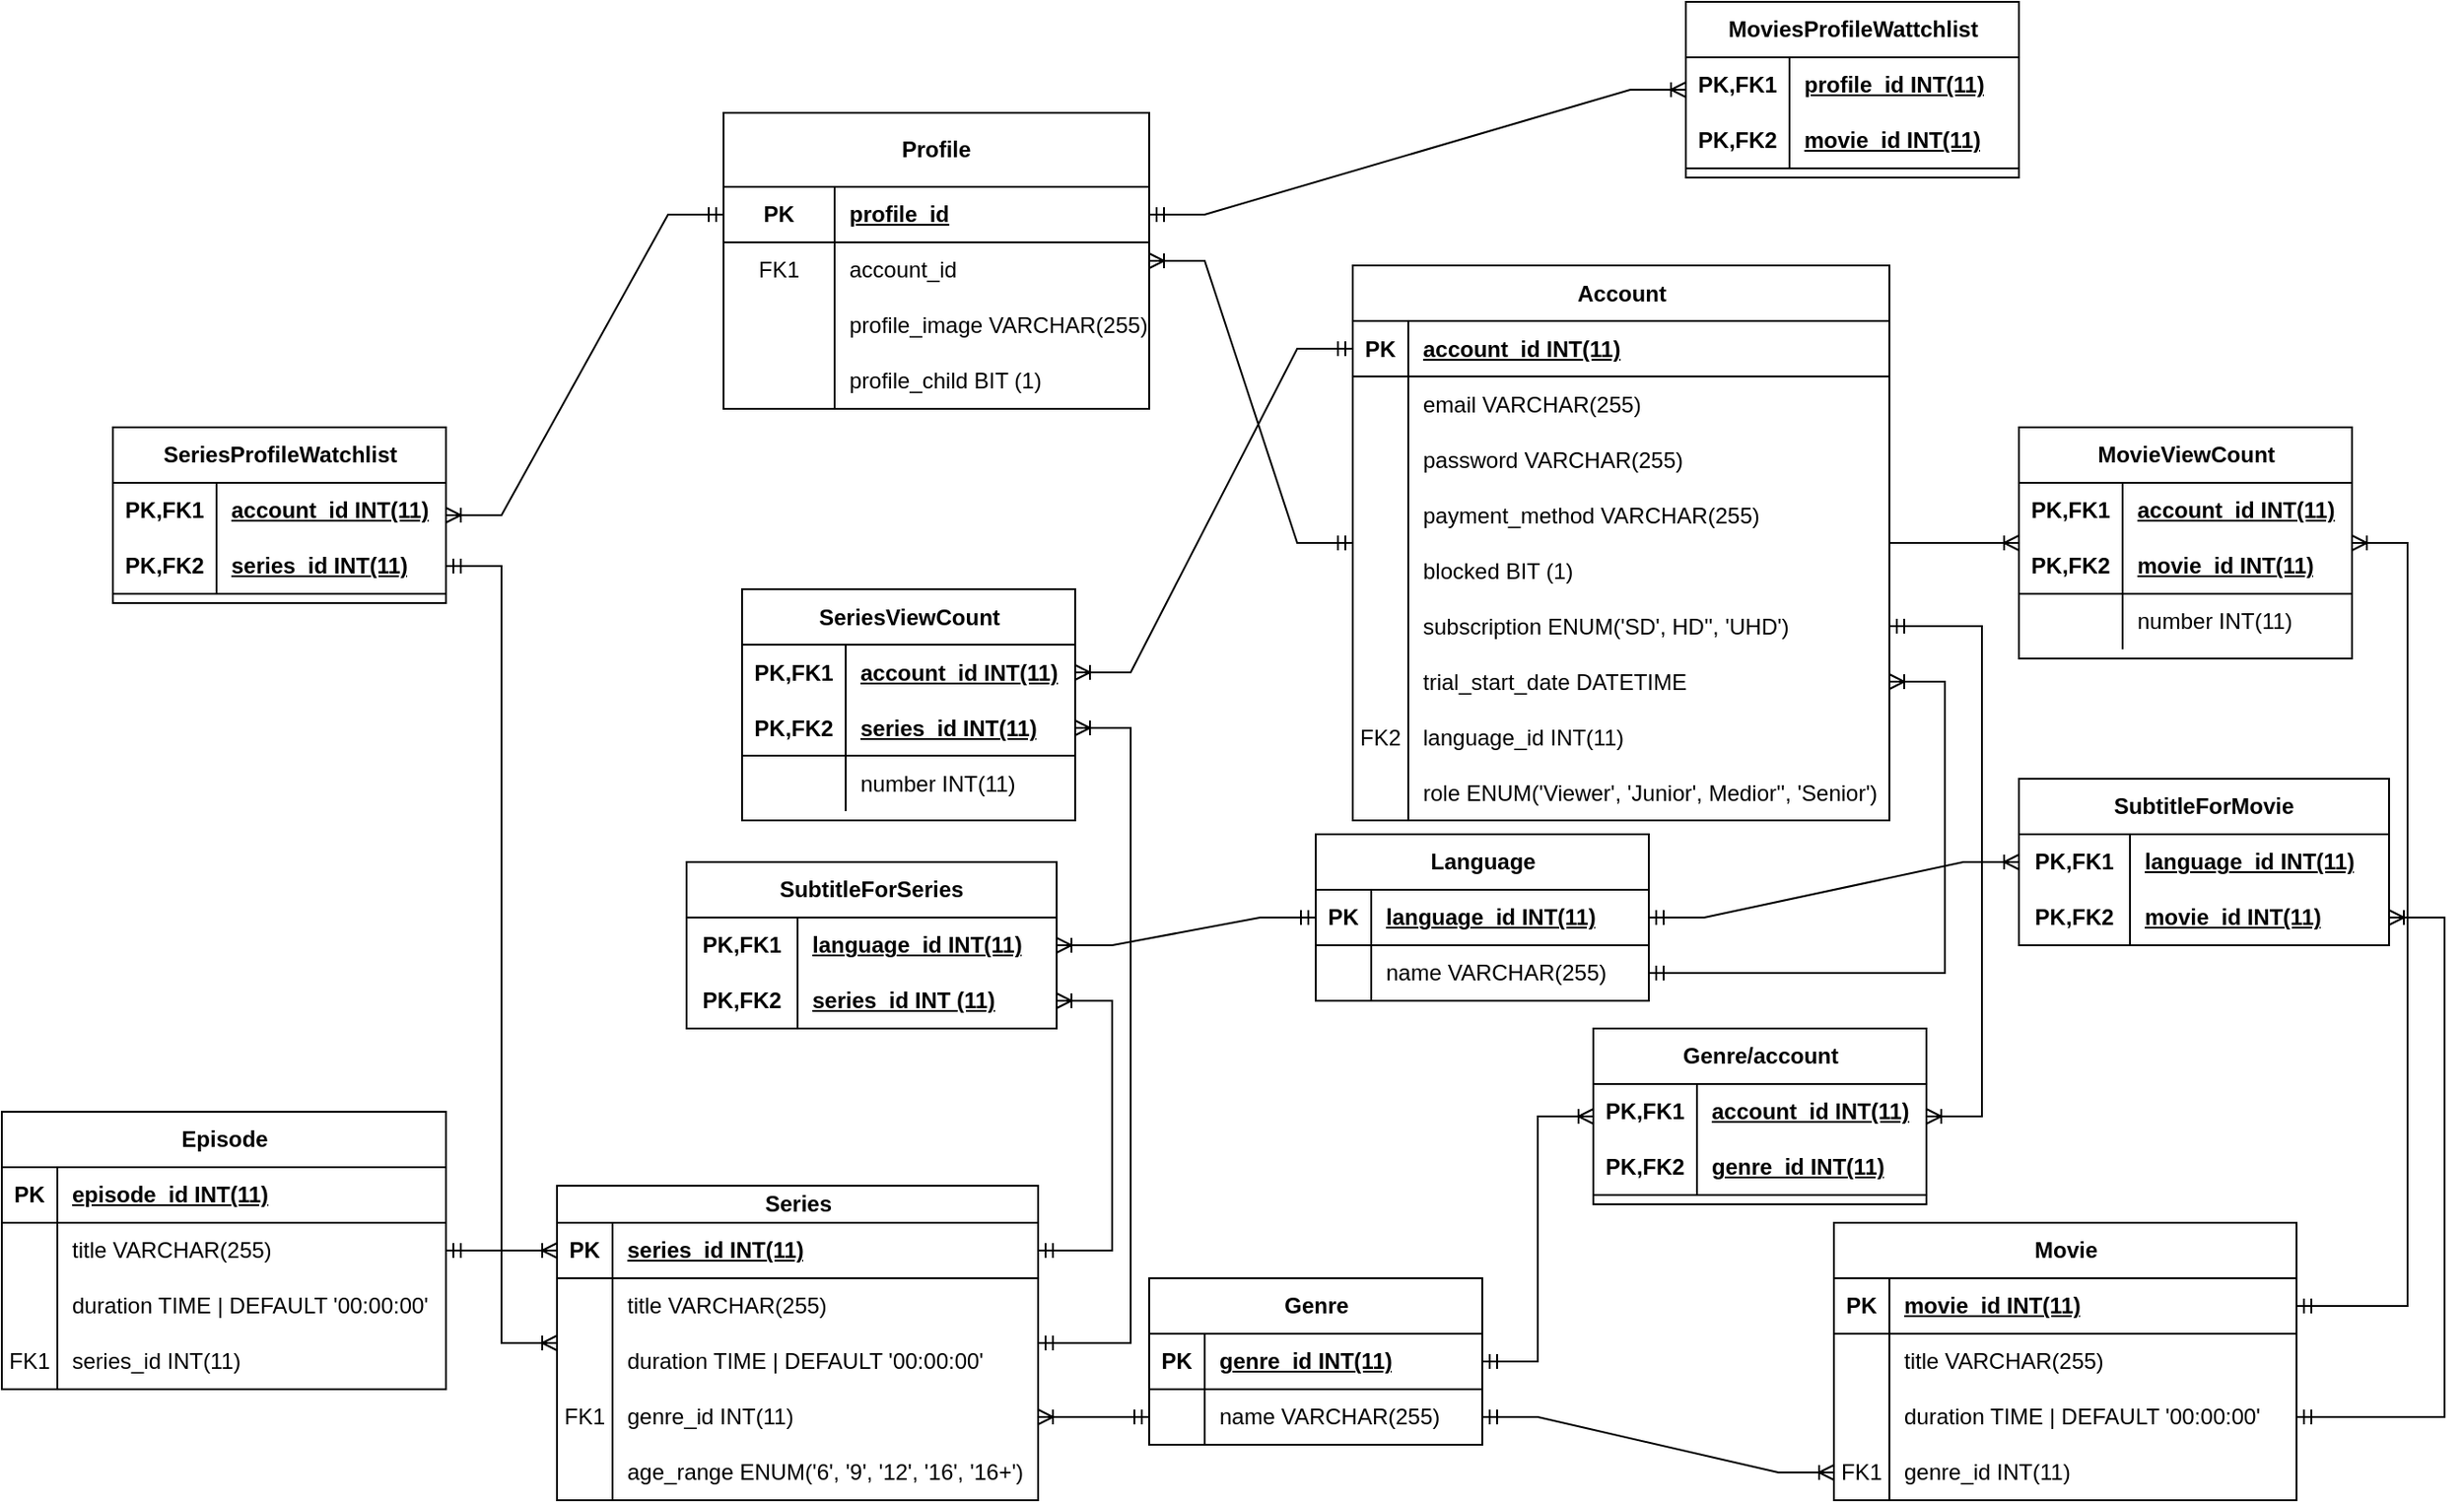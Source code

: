 <mxfile version="24.8.8">
  <diagram name="Страница — 1" id="QfttszPivR05xMVAMJ6k">
    <mxGraphModel dx="3096" dy="1274" grid="1" gridSize="10" guides="1" tooltips="1" connect="1" arrows="1" fold="1" page="1" pageScale="1" pageWidth="827" pageHeight="1169" math="0" shadow="0">
      <root>
        <mxCell id="0" />
        <mxCell id="1" parent="0" />
        <mxCell id="GZtOEcgJhMEAu9N8K_ei-14" value="&lt;span style=&quot;text-wrap-mode: wrap;&quot;&gt;Account&lt;/span&gt;" style="shape=table;startSize=30;container=1;collapsible=1;childLayout=tableLayout;fixedRows=1;rowLines=0;fontStyle=1;align=center;resizeLast=1;html=1;" parent="1" vertex="1">
          <mxGeometry x="220" y="372.5" width="290" height="300" as="geometry" />
        </mxCell>
        <mxCell id="GZtOEcgJhMEAu9N8K_ei-15" value="" style="shape=tableRow;horizontal=0;startSize=0;swimlaneHead=0;swimlaneBody=0;fillColor=none;collapsible=0;dropTarget=0;points=[[0,0.5],[1,0.5]];portConstraint=eastwest;top=0;left=0;right=0;bottom=1;" parent="GZtOEcgJhMEAu9N8K_ei-14" vertex="1">
          <mxGeometry y="30" width="290" height="30" as="geometry" />
        </mxCell>
        <mxCell id="GZtOEcgJhMEAu9N8K_ei-16" value="PK" style="shape=partialRectangle;connectable=0;fillColor=none;top=0;left=0;bottom=0;right=0;fontStyle=1;overflow=hidden;whiteSpace=wrap;html=1;" parent="GZtOEcgJhMEAu9N8K_ei-15" vertex="1">
          <mxGeometry width="30" height="30" as="geometry">
            <mxRectangle width="30" height="30" as="alternateBounds" />
          </mxGeometry>
        </mxCell>
        <mxCell id="GZtOEcgJhMEAu9N8K_ei-17" value="account_id INT(11)" style="shape=partialRectangle;connectable=0;fillColor=none;top=0;left=0;bottom=0;right=0;align=left;spacingLeft=6;fontStyle=5;overflow=hidden;whiteSpace=wrap;html=1;" parent="GZtOEcgJhMEAu9N8K_ei-15" vertex="1">
          <mxGeometry x="30" width="260" height="30" as="geometry">
            <mxRectangle width="260" height="30" as="alternateBounds" />
          </mxGeometry>
        </mxCell>
        <mxCell id="GZtOEcgJhMEAu9N8K_ei-18" value="" style="shape=tableRow;horizontal=0;startSize=0;swimlaneHead=0;swimlaneBody=0;fillColor=none;collapsible=0;dropTarget=0;points=[[0,0.5],[1,0.5]];portConstraint=eastwest;top=0;left=0;right=0;bottom=0;" parent="GZtOEcgJhMEAu9N8K_ei-14" vertex="1">
          <mxGeometry y="60" width="290" height="30" as="geometry" />
        </mxCell>
        <mxCell id="GZtOEcgJhMEAu9N8K_ei-19" value="" style="shape=partialRectangle;connectable=0;fillColor=none;top=0;left=0;bottom=0;right=0;editable=1;overflow=hidden;whiteSpace=wrap;html=1;" parent="GZtOEcgJhMEAu9N8K_ei-18" vertex="1">
          <mxGeometry width="30" height="30" as="geometry">
            <mxRectangle width="30" height="30" as="alternateBounds" />
          </mxGeometry>
        </mxCell>
        <mxCell id="GZtOEcgJhMEAu9N8K_ei-20" value="email VARCHAR(255&lt;span style=&quot;background-color: initial;&quot;&gt;)&lt;/span&gt;" style="shape=partialRectangle;connectable=0;fillColor=none;top=0;left=0;bottom=0;right=0;align=left;spacingLeft=6;overflow=hidden;whiteSpace=wrap;html=1;" parent="GZtOEcgJhMEAu9N8K_ei-18" vertex="1">
          <mxGeometry x="30" width="260" height="30" as="geometry">
            <mxRectangle width="260" height="30" as="alternateBounds" />
          </mxGeometry>
        </mxCell>
        <mxCell id="GZtOEcgJhMEAu9N8K_ei-46" value="" style="shape=tableRow;horizontal=0;startSize=0;swimlaneHead=0;swimlaneBody=0;fillColor=none;collapsible=0;dropTarget=0;points=[[0,0.5],[1,0.5]];portConstraint=eastwest;top=0;left=0;right=0;bottom=0;" parent="GZtOEcgJhMEAu9N8K_ei-14" vertex="1">
          <mxGeometry y="90" width="290" height="30" as="geometry" />
        </mxCell>
        <mxCell id="GZtOEcgJhMEAu9N8K_ei-47" value="" style="shape=partialRectangle;connectable=0;fillColor=none;top=0;left=0;bottom=0;right=0;editable=1;overflow=hidden;whiteSpace=wrap;html=1;" parent="GZtOEcgJhMEAu9N8K_ei-46" vertex="1">
          <mxGeometry width="30" height="30" as="geometry">
            <mxRectangle width="30" height="30" as="alternateBounds" />
          </mxGeometry>
        </mxCell>
        <mxCell id="GZtOEcgJhMEAu9N8K_ei-48" value="password&amp;nbsp;&lt;span style=&quot;background-color: initial;&quot;&gt;VARCHAR(255&lt;/span&gt;&lt;span style=&quot;background-color: initial;&quot;&gt;)&lt;/span&gt;" style="shape=partialRectangle;connectable=0;fillColor=none;top=0;left=0;bottom=0;right=0;align=left;spacingLeft=6;overflow=hidden;whiteSpace=wrap;html=1;" parent="GZtOEcgJhMEAu9N8K_ei-46" vertex="1">
          <mxGeometry x="30" width="260" height="30" as="geometry">
            <mxRectangle width="260" height="30" as="alternateBounds" />
          </mxGeometry>
        </mxCell>
        <mxCell id="GZtOEcgJhMEAu9N8K_ei-24" value="" style="shape=tableRow;horizontal=0;startSize=0;swimlaneHead=0;swimlaneBody=0;fillColor=none;collapsible=0;dropTarget=0;points=[[0,0.5],[1,0.5]];portConstraint=eastwest;top=0;left=0;right=0;bottom=0;" parent="GZtOEcgJhMEAu9N8K_ei-14" vertex="1">
          <mxGeometry y="120" width="290" height="30" as="geometry" />
        </mxCell>
        <mxCell id="GZtOEcgJhMEAu9N8K_ei-25" value="" style="shape=partialRectangle;connectable=0;fillColor=none;top=0;left=0;bottom=0;right=0;editable=1;overflow=hidden;whiteSpace=wrap;html=1;" parent="GZtOEcgJhMEAu9N8K_ei-24" vertex="1">
          <mxGeometry width="30" height="30" as="geometry">
            <mxRectangle width="30" height="30" as="alternateBounds" />
          </mxGeometry>
        </mxCell>
        <mxCell id="GZtOEcgJhMEAu9N8K_ei-26" value="payment_method VARCHAR(255&lt;span style=&quot;background-color: initial;&quot;&gt;)&lt;/span&gt;" style="shape=partialRectangle;connectable=0;fillColor=none;top=0;left=0;bottom=0;right=0;align=left;spacingLeft=6;overflow=hidden;whiteSpace=wrap;html=1;" parent="GZtOEcgJhMEAu9N8K_ei-24" vertex="1">
          <mxGeometry x="30" width="260" height="30" as="geometry">
            <mxRectangle width="260" height="30" as="alternateBounds" />
          </mxGeometry>
        </mxCell>
        <mxCell id="GZtOEcgJhMEAu9N8K_ei-63" value="" style="shape=tableRow;horizontal=0;startSize=0;swimlaneHead=0;swimlaneBody=0;fillColor=none;collapsible=0;dropTarget=0;points=[[0,0.5],[1,0.5]];portConstraint=eastwest;top=0;left=0;right=0;bottom=0;" parent="GZtOEcgJhMEAu9N8K_ei-14" vertex="1">
          <mxGeometry y="150" width="290" height="30" as="geometry" />
        </mxCell>
        <mxCell id="GZtOEcgJhMEAu9N8K_ei-64" value="" style="shape=partialRectangle;connectable=0;fillColor=none;top=0;left=0;bottom=0;right=0;editable=1;overflow=hidden;whiteSpace=wrap;html=1;" parent="GZtOEcgJhMEAu9N8K_ei-63" vertex="1">
          <mxGeometry width="30" height="30" as="geometry">
            <mxRectangle width="30" height="30" as="alternateBounds" />
          </mxGeometry>
        </mxCell>
        <mxCell id="GZtOEcgJhMEAu9N8K_ei-65" value="blocked BIT (1)" style="shape=partialRectangle;connectable=0;fillColor=none;top=0;left=0;bottom=0;right=0;align=left;spacingLeft=6;overflow=hidden;whiteSpace=wrap;html=1;" parent="GZtOEcgJhMEAu9N8K_ei-63" vertex="1">
          <mxGeometry x="30" width="260" height="30" as="geometry">
            <mxRectangle width="260" height="30" as="alternateBounds" />
          </mxGeometry>
        </mxCell>
        <mxCell id="XdL7hsEJWzmp8j8xBz7F-273" value="" style="shape=tableRow;horizontal=0;startSize=0;swimlaneHead=0;swimlaneBody=0;fillColor=none;collapsible=0;dropTarget=0;points=[[0,0.5],[1,0.5]];portConstraint=eastwest;top=0;left=0;right=0;bottom=0;" parent="GZtOEcgJhMEAu9N8K_ei-14" vertex="1">
          <mxGeometry y="180" width="290" height="30" as="geometry" />
        </mxCell>
        <mxCell id="XdL7hsEJWzmp8j8xBz7F-274" value="" style="shape=partialRectangle;connectable=0;fillColor=none;top=0;left=0;bottom=0;right=0;editable=1;overflow=hidden;whiteSpace=wrap;html=1;" parent="XdL7hsEJWzmp8j8xBz7F-273" vertex="1">
          <mxGeometry width="30" height="30" as="geometry">
            <mxRectangle width="30" height="30" as="alternateBounds" />
          </mxGeometry>
        </mxCell>
        <mxCell id="XdL7hsEJWzmp8j8xBz7F-275" value="subscription ENUM(&#39;SD&#39;, HD&#39;&#39;, &#39;UHD&#39;)" style="shape=partialRectangle;connectable=0;fillColor=none;top=0;left=0;bottom=0;right=0;align=left;spacingLeft=6;overflow=hidden;whiteSpace=wrap;html=1;" parent="XdL7hsEJWzmp8j8xBz7F-273" vertex="1">
          <mxGeometry x="30" width="260" height="30" as="geometry">
            <mxRectangle width="260" height="30" as="alternateBounds" />
          </mxGeometry>
        </mxCell>
        <mxCell id="EU6la3L2fqB7HWYpTvSu-4" value="" style="shape=tableRow;horizontal=0;startSize=0;swimlaneHead=0;swimlaneBody=0;fillColor=none;collapsible=0;dropTarget=0;points=[[0,0.5],[1,0.5]];portConstraint=eastwest;top=0;left=0;right=0;bottom=0;" parent="GZtOEcgJhMEAu9N8K_ei-14" vertex="1">
          <mxGeometry y="210" width="290" height="30" as="geometry" />
        </mxCell>
        <mxCell id="EU6la3L2fqB7HWYpTvSu-5" value="" style="shape=partialRectangle;connectable=0;fillColor=none;top=0;left=0;bottom=0;right=0;editable=1;overflow=hidden;whiteSpace=wrap;html=1;" parent="EU6la3L2fqB7HWYpTvSu-4" vertex="1">
          <mxGeometry width="30" height="30" as="geometry">
            <mxRectangle width="30" height="30" as="alternateBounds" />
          </mxGeometry>
        </mxCell>
        <mxCell id="EU6la3L2fqB7HWYpTvSu-6" value="trial_start_date DATETIME" style="shape=partialRectangle;connectable=0;fillColor=none;top=0;left=0;bottom=0;right=0;align=left;spacingLeft=6;overflow=hidden;whiteSpace=wrap;html=1;" parent="EU6la3L2fqB7HWYpTvSu-4" vertex="1">
          <mxGeometry x="30" width="260" height="30" as="geometry">
            <mxRectangle width="260" height="30" as="alternateBounds" />
          </mxGeometry>
        </mxCell>
        <mxCell id="XxUTKqTBw_vDR70XKBTU-1" value="" style="shape=tableRow;horizontal=0;startSize=0;swimlaneHead=0;swimlaneBody=0;fillColor=none;collapsible=0;dropTarget=0;points=[[0,0.5],[1,0.5]];portConstraint=eastwest;top=0;left=0;right=0;bottom=0;" parent="GZtOEcgJhMEAu9N8K_ei-14" vertex="1">
          <mxGeometry y="240" width="290" height="30" as="geometry" />
        </mxCell>
        <mxCell id="XxUTKqTBw_vDR70XKBTU-2" value="FK2" style="shape=partialRectangle;connectable=0;fillColor=none;top=0;left=0;bottom=0;right=0;editable=1;overflow=hidden;whiteSpace=wrap;html=1;" parent="XxUTKqTBw_vDR70XKBTU-1" vertex="1">
          <mxGeometry width="30" height="30" as="geometry">
            <mxRectangle width="30" height="30" as="alternateBounds" />
          </mxGeometry>
        </mxCell>
        <mxCell id="XxUTKqTBw_vDR70XKBTU-3" value="&lt;span style=&quot;&quot;&gt;language_id INT(11)&lt;/span&gt;" style="shape=partialRectangle;connectable=0;fillColor=none;top=0;left=0;bottom=0;right=0;align=left;spacingLeft=6;overflow=hidden;whiteSpace=wrap;html=1;fontStyle=0" parent="XxUTKqTBw_vDR70XKBTU-1" vertex="1">
          <mxGeometry x="30" width="260" height="30" as="geometry">
            <mxRectangle width="260" height="30" as="alternateBounds" />
          </mxGeometry>
        </mxCell>
        <mxCell id="YiE-9e4Dk8rgPIYkGhOm-1" value="" style="shape=tableRow;horizontal=0;startSize=0;swimlaneHead=0;swimlaneBody=0;fillColor=none;collapsible=0;dropTarget=0;points=[[0,0.5],[1,0.5]];portConstraint=eastwest;top=0;left=0;right=0;bottom=0;" parent="GZtOEcgJhMEAu9N8K_ei-14" vertex="1">
          <mxGeometry y="270" width="290" height="30" as="geometry" />
        </mxCell>
        <mxCell id="YiE-9e4Dk8rgPIYkGhOm-2" value="" style="shape=partialRectangle;connectable=0;fillColor=none;top=0;left=0;bottom=0;right=0;editable=1;overflow=hidden;whiteSpace=wrap;html=1;" parent="YiE-9e4Dk8rgPIYkGhOm-1" vertex="1">
          <mxGeometry width="30" height="30" as="geometry">
            <mxRectangle width="30" height="30" as="alternateBounds" />
          </mxGeometry>
        </mxCell>
        <mxCell id="YiE-9e4Dk8rgPIYkGhOm-3" value="role ENUM(&#39;Viewer&#39;, &#39;Junior&#39;, Medior&#39;&#39;, &#39;Senior&#39;)" style="shape=partialRectangle;connectable=0;fillColor=none;top=0;left=0;bottom=0;right=0;align=left;spacingLeft=6;overflow=hidden;whiteSpace=wrap;html=1;" parent="YiE-9e4Dk8rgPIYkGhOm-1" vertex="1">
          <mxGeometry x="30" width="260" height="30" as="geometry">
            <mxRectangle width="260" height="30" as="alternateBounds" />
          </mxGeometry>
        </mxCell>
        <mxCell id="GZtOEcgJhMEAu9N8K_ei-27" value="Profile" style="shape=table;startSize=40;container=1;collapsible=1;childLayout=tableLayout;fixedRows=1;rowLines=0;fontStyle=1;align=center;resizeLast=1;html=1;whiteSpace=wrap;" parent="1" vertex="1">
          <mxGeometry x="-120" y="290" width="230" height="160" as="geometry" />
        </mxCell>
        <mxCell id="GZtOEcgJhMEAu9N8K_ei-28" value="" style="shape=tableRow;horizontal=0;startSize=0;swimlaneHead=0;swimlaneBody=0;fillColor=none;collapsible=0;dropTarget=0;points=[[0,0.5],[1,0.5]];portConstraint=eastwest;top=0;left=0;right=0;bottom=1;html=1;" parent="GZtOEcgJhMEAu9N8K_ei-27" vertex="1">
          <mxGeometry y="40" width="230" height="30" as="geometry" />
        </mxCell>
        <mxCell id="GZtOEcgJhMEAu9N8K_ei-29" value="PK" style="shape=partialRectangle;connectable=0;fillColor=none;top=0;left=0;bottom=0;right=0;fontStyle=1;overflow=hidden;html=1;whiteSpace=wrap;" parent="GZtOEcgJhMEAu9N8K_ei-28" vertex="1">
          <mxGeometry width="60" height="30" as="geometry">
            <mxRectangle width="60" height="30" as="alternateBounds" />
          </mxGeometry>
        </mxCell>
        <mxCell id="GZtOEcgJhMEAu9N8K_ei-30" value="profile_id" style="shape=partialRectangle;connectable=0;fillColor=none;top=0;left=0;bottom=0;right=0;align=left;spacingLeft=6;fontStyle=5;overflow=hidden;html=1;whiteSpace=wrap;" parent="GZtOEcgJhMEAu9N8K_ei-28" vertex="1">
          <mxGeometry x="60" width="170" height="30" as="geometry">
            <mxRectangle width="170" height="30" as="alternateBounds" />
          </mxGeometry>
        </mxCell>
        <mxCell id="GZtOEcgJhMEAu9N8K_ei-31" value="" style="shape=tableRow;horizontal=0;startSize=0;swimlaneHead=0;swimlaneBody=0;fillColor=none;collapsible=0;dropTarget=0;points=[[0,0.5],[1,0.5]];portConstraint=eastwest;top=0;left=0;right=0;bottom=0;html=1;" parent="GZtOEcgJhMEAu9N8K_ei-27" vertex="1">
          <mxGeometry y="70" width="230" height="30" as="geometry" />
        </mxCell>
        <mxCell id="GZtOEcgJhMEAu9N8K_ei-32" value="FK1" style="shape=partialRectangle;connectable=0;fillColor=none;top=0;left=0;bottom=0;right=0;fontStyle=0;overflow=hidden;html=1;whiteSpace=wrap;" parent="GZtOEcgJhMEAu9N8K_ei-31" vertex="1">
          <mxGeometry width="60" height="30" as="geometry">
            <mxRectangle width="60" height="30" as="alternateBounds" />
          </mxGeometry>
        </mxCell>
        <mxCell id="GZtOEcgJhMEAu9N8K_ei-33" value="account_id" style="shape=partialRectangle;connectable=0;fillColor=none;top=0;left=0;bottom=0;right=0;align=left;spacingLeft=6;fontStyle=0;overflow=hidden;html=1;whiteSpace=wrap;" parent="GZtOEcgJhMEAu9N8K_ei-31" vertex="1">
          <mxGeometry x="60" width="170" height="30" as="geometry">
            <mxRectangle width="170" height="30" as="alternateBounds" />
          </mxGeometry>
        </mxCell>
        <mxCell id="GZtOEcgJhMEAu9N8K_ei-34" value="" style="shape=tableRow;horizontal=0;startSize=0;swimlaneHead=0;swimlaneBody=0;fillColor=none;collapsible=0;dropTarget=0;points=[[0,0.5],[1,0.5]];portConstraint=eastwest;top=0;left=0;right=0;bottom=0;html=1;" parent="GZtOEcgJhMEAu9N8K_ei-27" vertex="1">
          <mxGeometry y="100" width="230" height="30" as="geometry" />
        </mxCell>
        <mxCell id="GZtOEcgJhMEAu9N8K_ei-35" value="" style="shape=partialRectangle;connectable=0;fillColor=none;top=0;left=0;bottom=0;right=0;editable=1;overflow=hidden;html=1;whiteSpace=wrap;" parent="GZtOEcgJhMEAu9N8K_ei-34" vertex="1">
          <mxGeometry width="60" height="30" as="geometry">
            <mxRectangle width="60" height="30" as="alternateBounds" />
          </mxGeometry>
        </mxCell>
        <mxCell id="GZtOEcgJhMEAu9N8K_ei-36" value="profile_image VARCHAR(255&lt;span style=&quot;background-color: initial;&quot;&gt;)&lt;/span&gt;" style="shape=partialRectangle;connectable=0;fillColor=none;top=0;left=0;bottom=0;right=0;align=left;spacingLeft=6;overflow=hidden;html=1;whiteSpace=wrap;" parent="GZtOEcgJhMEAu9N8K_ei-34" vertex="1">
          <mxGeometry x="60" width="170" height="30" as="geometry">
            <mxRectangle width="170" height="30" as="alternateBounds" />
          </mxGeometry>
        </mxCell>
        <mxCell id="GZtOEcgJhMEAu9N8K_ei-37" value="" style="shape=tableRow;horizontal=0;startSize=0;swimlaneHead=0;swimlaneBody=0;fillColor=none;collapsible=0;dropTarget=0;points=[[0,0.5],[1,0.5]];portConstraint=eastwest;top=0;left=0;right=0;bottom=0;html=1;" parent="GZtOEcgJhMEAu9N8K_ei-27" vertex="1">
          <mxGeometry y="130" width="230" height="30" as="geometry" />
        </mxCell>
        <mxCell id="GZtOEcgJhMEAu9N8K_ei-38" value="" style="shape=partialRectangle;connectable=0;fillColor=none;top=0;left=0;bottom=0;right=0;editable=1;overflow=hidden;html=1;whiteSpace=wrap;" parent="GZtOEcgJhMEAu9N8K_ei-37" vertex="1">
          <mxGeometry width="60" height="30" as="geometry">
            <mxRectangle width="60" height="30" as="alternateBounds" />
          </mxGeometry>
        </mxCell>
        <mxCell id="GZtOEcgJhMEAu9N8K_ei-39" value="profile_child BIT (1)" style="shape=partialRectangle;connectable=0;fillColor=none;top=0;left=0;bottom=0;right=0;align=left;spacingLeft=6;overflow=hidden;html=1;whiteSpace=wrap;" parent="GZtOEcgJhMEAu9N8K_ei-37" vertex="1">
          <mxGeometry x="60" width="170" height="30" as="geometry">
            <mxRectangle width="170" height="30" as="alternateBounds" />
          </mxGeometry>
        </mxCell>
        <mxCell id="GZtOEcgJhMEAu9N8K_ei-79" value="Episode" style="shape=table;startSize=30;container=1;collapsible=1;childLayout=tableLayout;fixedRows=1;rowLines=0;fontStyle=1;align=center;resizeLast=1;html=1;" parent="1" vertex="1">
          <mxGeometry x="-510" y="830" width="240" height="150" as="geometry" />
        </mxCell>
        <mxCell id="GZtOEcgJhMEAu9N8K_ei-80" value="" style="shape=tableRow;horizontal=0;startSize=0;swimlaneHead=0;swimlaneBody=0;fillColor=none;collapsible=0;dropTarget=0;points=[[0,0.5],[1,0.5]];portConstraint=eastwest;top=0;left=0;right=0;bottom=1;" parent="GZtOEcgJhMEAu9N8K_ei-79" vertex="1">
          <mxGeometry y="30" width="240" height="30" as="geometry" />
        </mxCell>
        <mxCell id="GZtOEcgJhMEAu9N8K_ei-81" value="PK" style="shape=partialRectangle;connectable=0;fillColor=none;top=0;left=0;bottom=0;right=0;fontStyle=1;overflow=hidden;whiteSpace=wrap;html=1;" parent="GZtOEcgJhMEAu9N8K_ei-80" vertex="1">
          <mxGeometry width="30" height="30" as="geometry">
            <mxRectangle width="30" height="30" as="alternateBounds" />
          </mxGeometry>
        </mxCell>
        <mxCell id="GZtOEcgJhMEAu9N8K_ei-82" value="episode_id INT(11)" style="shape=partialRectangle;connectable=0;fillColor=none;top=0;left=0;bottom=0;right=0;align=left;spacingLeft=6;fontStyle=5;overflow=hidden;whiteSpace=wrap;html=1;" parent="GZtOEcgJhMEAu9N8K_ei-80" vertex="1">
          <mxGeometry x="30" width="210" height="30" as="geometry">
            <mxRectangle width="210" height="30" as="alternateBounds" />
          </mxGeometry>
        </mxCell>
        <mxCell id="GZtOEcgJhMEAu9N8K_ei-83" value="" style="shape=tableRow;horizontal=0;startSize=0;swimlaneHead=0;swimlaneBody=0;fillColor=none;collapsible=0;dropTarget=0;points=[[0,0.5],[1,0.5]];portConstraint=eastwest;top=0;left=0;right=0;bottom=0;" parent="GZtOEcgJhMEAu9N8K_ei-79" vertex="1">
          <mxGeometry y="60" width="240" height="30" as="geometry" />
        </mxCell>
        <mxCell id="GZtOEcgJhMEAu9N8K_ei-84" value="" style="shape=partialRectangle;connectable=0;fillColor=none;top=0;left=0;bottom=0;right=0;editable=1;overflow=hidden;whiteSpace=wrap;html=1;" parent="GZtOEcgJhMEAu9N8K_ei-83" vertex="1">
          <mxGeometry width="30" height="30" as="geometry">
            <mxRectangle width="30" height="30" as="alternateBounds" />
          </mxGeometry>
        </mxCell>
        <mxCell id="GZtOEcgJhMEAu9N8K_ei-85" value="title VARCHAR(255)" style="shape=partialRectangle;connectable=0;fillColor=none;top=0;left=0;bottom=0;right=0;align=left;spacingLeft=6;overflow=hidden;whiteSpace=wrap;html=1;" parent="GZtOEcgJhMEAu9N8K_ei-83" vertex="1">
          <mxGeometry x="30" width="210" height="30" as="geometry">
            <mxRectangle width="210" height="30" as="alternateBounds" />
          </mxGeometry>
        </mxCell>
        <mxCell id="GZtOEcgJhMEAu9N8K_ei-86" value="" style="shape=tableRow;horizontal=0;startSize=0;swimlaneHead=0;swimlaneBody=0;fillColor=none;collapsible=0;dropTarget=0;points=[[0,0.5],[1,0.5]];portConstraint=eastwest;top=0;left=0;right=0;bottom=0;" parent="GZtOEcgJhMEAu9N8K_ei-79" vertex="1">
          <mxGeometry y="90" width="240" height="30" as="geometry" />
        </mxCell>
        <mxCell id="GZtOEcgJhMEAu9N8K_ei-87" value="" style="shape=partialRectangle;connectable=0;fillColor=none;top=0;left=0;bottom=0;right=0;editable=1;overflow=hidden;whiteSpace=wrap;html=1;" parent="GZtOEcgJhMEAu9N8K_ei-86" vertex="1">
          <mxGeometry width="30" height="30" as="geometry">
            <mxRectangle width="30" height="30" as="alternateBounds" />
          </mxGeometry>
        </mxCell>
        <mxCell id="GZtOEcgJhMEAu9N8K_ei-88" value="duration TIME | DEFAULT &#39;00:00:00&#39;" style="shape=partialRectangle;connectable=0;fillColor=none;top=0;left=0;bottom=0;right=0;align=left;spacingLeft=6;overflow=hidden;whiteSpace=wrap;html=1;" parent="GZtOEcgJhMEAu9N8K_ei-86" vertex="1">
          <mxGeometry x="30" width="210" height="30" as="geometry">
            <mxRectangle width="210" height="30" as="alternateBounds" />
          </mxGeometry>
        </mxCell>
        <mxCell id="GZtOEcgJhMEAu9N8K_ei-89" value="" style="shape=tableRow;horizontal=0;startSize=0;swimlaneHead=0;swimlaneBody=0;fillColor=none;collapsible=0;dropTarget=0;points=[[0,0.5],[1,0.5]];portConstraint=eastwest;top=0;left=0;right=0;bottom=0;" parent="GZtOEcgJhMEAu9N8K_ei-79" vertex="1">
          <mxGeometry y="120" width="240" height="30" as="geometry" />
        </mxCell>
        <mxCell id="GZtOEcgJhMEAu9N8K_ei-90" value="FK1" style="shape=partialRectangle;connectable=0;fillColor=none;top=0;left=0;bottom=0;right=0;editable=1;overflow=hidden;whiteSpace=wrap;html=1;" parent="GZtOEcgJhMEAu9N8K_ei-89" vertex="1">
          <mxGeometry width="30" height="30" as="geometry">
            <mxRectangle width="30" height="30" as="alternateBounds" />
          </mxGeometry>
        </mxCell>
        <mxCell id="GZtOEcgJhMEAu9N8K_ei-91" value="series_id INT(11)" style="shape=partialRectangle;connectable=0;fillColor=none;top=0;left=0;bottom=0;right=0;align=left;spacingLeft=6;overflow=hidden;whiteSpace=wrap;html=1;" parent="GZtOEcgJhMEAu9N8K_ei-89" vertex="1">
          <mxGeometry x="30" width="210" height="30" as="geometry">
            <mxRectangle width="210" height="30" as="alternateBounds" />
          </mxGeometry>
        </mxCell>
        <mxCell id="GZtOEcgJhMEAu9N8K_ei-66" value="Movie" style="shape=table;startSize=30;container=1;collapsible=1;childLayout=tableLayout;fixedRows=1;rowLines=0;fontStyle=1;align=center;resizeLast=1;html=1;" parent="1" vertex="1">
          <mxGeometry x="480" y="890" width="250" height="150" as="geometry" />
        </mxCell>
        <mxCell id="GZtOEcgJhMEAu9N8K_ei-67" value="" style="shape=tableRow;horizontal=0;startSize=0;swimlaneHead=0;swimlaneBody=0;fillColor=none;collapsible=0;dropTarget=0;points=[[0,0.5],[1,0.5]];portConstraint=eastwest;top=0;left=0;right=0;bottom=1;" parent="GZtOEcgJhMEAu9N8K_ei-66" vertex="1">
          <mxGeometry y="30" width="250" height="30" as="geometry" />
        </mxCell>
        <mxCell id="GZtOEcgJhMEAu9N8K_ei-68" value="PK" style="shape=partialRectangle;connectable=0;fillColor=none;top=0;left=0;bottom=0;right=0;fontStyle=1;overflow=hidden;whiteSpace=wrap;html=1;" parent="GZtOEcgJhMEAu9N8K_ei-67" vertex="1">
          <mxGeometry width="30" height="30" as="geometry">
            <mxRectangle width="30" height="30" as="alternateBounds" />
          </mxGeometry>
        </mxCell>
        <mxCell id="GZtOEcgJhMEAu9N8K_ei-69" value="movie_id INT(11)" style="shape=partialRectangle;connectable=0;fillColor=none;top=0;left=0;bottom=0;right=0;align=left;spacingLeft=6;fontStyle=5;overflow=hidden;whiteSpace=wrap;html=1;" parent="GZtOEcgJhMEAu9N8K_ei-67" vertex="1">
          <mxGeometry x="30" width="220" height="30" as="geometry">
            <mxRectangle width="220" height="30" as="alternateBounds" />
          </mxGeometry>
        </mxCell>
        <mxCell id="GZtOEcgJhMEAu9N8K_ei-70" value="" style="shape=tableRow;horizontal=0;startSize=0;swimlaneHead=0;swimlaneBody=0;fillColor=none;collapsible=0;dropTarget=0;points=[[0,0.5],[1,0.5]];portConstraint=eastwest;top=0;left=0;right=0;bottom=0;" parent="GZtOEcgJhMEAu9N8K_ei-66" vertex="1">
          <mxGeometry y="60" width="250" height="30" as="geometry" />
        </mxCell>
        <mxCell id="GZtOEcgJhMEAu9N8K_ei-71" value="" style="shape=partialRectangle;connectable=0;fillColor=none;top=0;left=0;bottom=0;right=0;editable=1;overflow=hidden;whiteSpace=wrap;html=1;" parent="GZtOEcgJhMEAu9N8K_ei-70" vertex="1">
          <mxGeometry width="30" height="30" as="geometry">
            <mxRectangle width="30" height="30" as="alternateBounds" />
          </mxGeometry>
        </mxCell>
        <mxCell id="GZtOEcgJhMEAu9N8K_ei-72" value="title VARCHAR(255)" style="shape=partialRectangle;connectable=0;fillColor=none;top=0;left=0;bottom=0;right=0;align=left;spacingLeft=6;overflow=hidden;whiteSpace=wrap;html=1;" parent="GZtOEcgJhMEAu9N8K_ei-70" vertex="1">
          <mxGeometry x="30" width="220" height="30" as="geometry">
            <mxRectangle width="220" height="30" as="alternateBounds" />
          </mxGeometry>
        </mxCell>
        <mxCell id="GZtOEcgJhMEAu9N8K_ei-73" value="" style="shape=tableRow;horizontal=0;startSize=0;swimlaneHead=0;swimlaneBody=0;fillColor=none;collapsible=0;dropTarget=0;points=[[0,0.5],[1,0.5]];portConstraint=eastwest;top=0;left=0;right=0;bottom=0;" parent="GZtOEcgJhMEAu9N8K_ei-66" vertex="1">
          <mxGeometry y="90" width="250" height="30" as="geometry" />
        </mxCell>
        <mxCell id="GZtOEcgJhMEAu9N8K_ei-74" value="" style="shape=partialRectangle;connectable=0;fillColor=none;top=0;left=0;bottom=0;right=0;editable=1;overflow=hidden;whiteSpace=wrap;html=1;" parent="GZtOEcgJhMEAu9N8K_ei-73" vertex="1">
          <mxGeometry width="30" height="30" as="geometry">
            <mxRectangle width="30" height="30" as="alternateBounds" />
          </mxGeometry>
        </mxCell>
        <mxCell id="GZtOEcgJhMEAu9N8K_ei-75" value="duration TIME | DEFAULT &#39;00:00:00&#39;" style="shape=partialRectangle;connectable=0;fillColor=none;top=0;left=0;bottom=0;right=0;align=left;spacingLeft=6;overflow=hidden;whiteSpace=wrap;html=1;" parent="GZtOEcgJhMEAu9N8K_ei-73" vertex="1">
          <mxGeometry x="30" width="220" height="30" as="geometry">
            <mxRectangle width="220" height="30" as="alternateBounds" />
          </mxGeometry>
        </mxCell>
        <mxCell id="GZtOEcgJhMEAu9N8K_ei-76" value="" style="shape=tableRow;horizontal=0;startSize=0;swimlaneHead=0;swimlaneBody=0;fillColor=none;collapsible=0;dropTarget=0;points=[[0,0.5],[1,0.5]];portConstraint=eastwest;top=0;left=0;right=0;bottom=0;" parent="GZtOEcgJhMEAu9N8K_ei-66" vertex="1">
          <mxGeometry y="120" width="250" height="30" as="geometry" />
        </mxCell>
        <mxCell id="GZtOEcgJhMEAu9N8K_ei-77" value="FK1" style="shape=partialRectangle;connectable=0;fillColor=none;top=0;left=0;bottom=0;right=0;editable=1;overflow=hidden;whiteSpace=wrap;html=1;" parent="GZtOEcgJhMEAu9N8K_ei-76" vertex="1">
          <mxGeometry width="30" height="30" as="geometry">
            <mxRectangle width="30" height="30" as="alternateBounds" />
          </mxGeometry>
        </mxCell>
        <mxCell id="GZtOEcgJhMEAu9N8K_ei-78" value="genre_id INT(11)" style="shape=partialRectangle;connectable=0;fillColor=none;top=0;left=0;bottom=0;right=0;align=left;spacingLeft=6;overflow=hidden;whiteSpace=wrap;html=1;" parent="GZtOEcgJhMEAu9N8K_ei-76" vertex="1">
          <mxGeometry x="30" width="220" height="30" as="geometry">
            <mxRectangle width="220" height="30" as="alternateBounds" />
          </mxGeometry>
        </mxCell>
        <mxCell id="GZtOEcgJhMEAu9N8K_ei-100" value="" style="shape=tableRow;horizontal=0;startSize=0;swimlaneHead=0;swimlaneBody=0;fillColor=none;collapsible=0;dropTarget=0;points=[[0,0.5],[1,0.5]];portConstraint=eastwest;top=0;left=0;right=0;bottom=0;" parent="1" vertex="1">
          <mxGeometry x="10" y="870" width="180" height="30" as="geometry" />
        </mxCell>
        <mxCell id="GZtOEcgJhMEAu9N8K_ei-101" value="" style="shape=partialRectangle;connectable=0;fillColor=none;top=0;left=0;bottom=0;right=0;editable=1;overflow=hidden;whiteSpace=wrap;html=1;" parent="GZtOEcgJhMEAu9N8K_ei-100" vertex="1">
          <mxGeometry x="-210" y="85" width="30" height="30" as="geometry">
            <mxRectangle width="30" height="30" as="alternateBounds" />
          </mxGeometry>
        </mxCell>
        <mxCell id="XdL7hsEJWzmp8j8xBz7F-4" value="" style="edgeStyle=entityRelationEdgeStyle;fontSize=12;html=1;endArrow=ERoneToMany;startArrow=ERmandOne;rounded=0;" parent="1" source="GZtOEcgJhMEAu9N8K_ei-14" target="GZtOEcgJhMEAu9N8K_ei-27" edge="1">
          <mxGeometry width="100" height="100" relative="1" as="geometry">
            <mxPoint x="470" y="960" as="sourcePoint" />
            <mxPoint x="490" y="680" as="targetPoint" />
          </mxGeometry>
        </mxCell>
        <mxCell id="XdL7hsEJWzmp8j8xBz7F-22" value="" style="edgeStyle=entityRelationEdgeStyle;fontSize=12;html=1;endArrow=ERoneToMany;startArrow=ERmandOne;rounded=0;" parent="1" source="fjR6-STgmZudcx6aowrz-14" target="3xG4VRkXuifI6DESEmEP-20" edge="1">
          <mxGeometry width="100" height="100" relative="1" as="geometry">
            <mxPoint x="560" y="920" as="sourcePoint" />
            <mxPoint x="620" y="800" as="targetPoint" />
          </mxGeometry>
        </mxCell>
        <mxCell id="XdL7hsEJWzmp8j8xBz7F-23" value="Genre" style="shape=table;startSize=30;container=1;collapsible=1;childLayout=tableLayout;fixedRows=1;rowLines=0;fontStyle=1;align=center;resizeLast=1;html=1;" parent="1" vertex="1">
          <mxGeometry x="110" y="920" width="180" height="90" as="geometry" />
        </mxCell>
        <mxCell id="XdL7hsEJWzmp8j8xBz7F-24" value="" style="shape=tableRow;horizontal=0;startSize=0;swimlaneHead=0;swimlaneBody=0;fillColor=none;collapsible=0;dropTarget=0;points=[[0,0.5],[1,0.5]];portConstraint=eastwest;top=0;left=0;right=0;bottom=1;fontStyle=1" parent="XdL7hsEJWzmp8j8xBz7F-23" vertex="1">
          <mxGeometry y="30" width="180" height="30" as="geometry" />
        </mxCell>
        <mxCell id="XdL7hsEJWzmp8j8xBz7F-25" value="PK" style="shape=partialRectangle;connectable=0;fillColor=none;top=0;left=0;bottom=0;right=0;fontStyle=1;overflow=hidden;whiteSpace=wrap;html=1;" parent="XdL7hsEJWzmp8j8xBz7F-24" vertex="1">
          <mxGeometry width="30" height="30" as="geometry">
            <mxRectangle width="30" height="30" as="alternateBounds" />
          </mxGeometry>
        </mxCell>
        <mxCell id="XdL7hsEJWzmp8j8xBz7F-26" value="genre_id INT(11)" style="shape=partialRectangle;connectable=0;fillColor=none;top=0;left=0;bottom=0;right=0;align=left;spacingLeft=6;fontStyle=5;overflow=hidden;whiteSpace=wrap;html=1;" parent="XdL7hsEJWzmp8j8xBz7F-24" vertex="1">
          <mxGeometry x="30" width="150" height="30" as="geometry">
            <mxRectangle width="150" height="30" as="alternateBounds" />
          </mxGeometry>
        </mxCell>
        <mxCell id="XdL7hsEJWzmp8j8xBz7F-27" value="" style="shape=tableRow;horizontal=0;startSize=0;swimlaneHead=0;swimlaneBody=0;fillColor=none;collapsible=0;dropTarget=0;points=[[0,0.5],[1,0.5]];portConstraint=eastwest;top=0;left=0;right=0;bottom=0;" parent="XdL7hsEJWzmp8j8xBz7F-23" vertex="1">
          <mxGeometry y="60" width="180" height="30" as="geometry" />
        </mxCell>
        <mxCell id="XdL7hsEJWzmp8j8xBz7F-28" value="" style="shape=partialRectangle;connectable=0;fillColor=none;top=0;left=0;bottom=0;right=0;editable=1;overflow=hidden;whiteSpace=wrap;html=1;" parent="XdL7hsEJWzmp8j8xBz7F-27" vertex="1">
          <mxGeometry width="30" height="30" as="geometry">
            <mxRectangle width="30" height="30" as="alternateBounds" />
          </mxGeometry>
        </mxCell>
        <mxCell id="XdL7hsEJWzmp8j8xBz7F-29" value="name VARCHAR(255)" style="shape=partialRectangle;connectable=0;fillColor=none;top=0;left=0;bottom=0;right=0;align=left;spacingLeft=6;overflow=hidden;whiteSpace=wrap;html=1;" parent="XdL7hsEJWzmp8j8xBz7F-27" vertex="1">
          <mxGeometry x="30" width="150" height="30" as="geometry">
            <mxRectangle width="150" height="30" as="alternateBounds" />
          </mxGeometry>
        </mxCell>
        <mxCell id="XdL7hsEJWzmp8j8xBz7F-49" value="Genre/account" style="shape=table;startSize=30;container=1;collapsible=1;childLayout=tableLayout;fixedRows=1;rowLines=0;fontStyle=1;align=center;resizeLast=1;html=1;" parent="1" vertex="1">
          <mxGeometry x="350" y="785" width="180" height="95" as="geometry" />
        </mxCell>
        <mxCell id="XdL7hsEJWzmp8j8xBz7F-50" value="" style="shape=tableRow;horizontal=0;startSize=0;swimlaneHead=0;swimlaneBody=0;fillColor=none;collapsible=0;dropTarget=0;points=[[0,0.5],[1,0.5]];portConstraint=eastwest;top=0;left=0;right=0;bottom=0;" parent="XdL7hsEJWzmp8j8xBz7F-49" vertex="1">
          <mxGeometry y="30" width="180" height="30" as="geometry" />
        </mxCell>
        <mxCell id="XdL7hsEJWzmp8j8xBz7F-51" value="PK,FK1" style="shape=partialRectangle;connectable=0;fillColor=none;top=0;left=0;bottom=0;right=0;fontStyle=1;overflow=hidden;whiteSpace=wrap;html=1;" parent="XdL7hsEJWzmp8j8xBz7F-50" vertex="1">
          <mxGeometry width="56" height="30" as="geometry">
            <mxRectangle width="56" height="30" as="alternateBounds" />
          </mxGeometry>
        </mxCell>
        <mxCell id="XdL7hsEJWzmp8j8xBz7F-52" value="account_id INT(11)" style="shape=partialRectangle;connectable=0;fillColor=none;top=0;left=0;bottom=0;right=0;align=left;spacingLeft=6;fontStyle=5;overflow=hidden;whiteSpace=wrap;html=1;" parent="XdL7hsEJWzmp8j8xBz7F-50" vertex="1">
          <mxGeometry x="56" width="124" height="30" as="geometry">
            <mxRectangle width="124" height="30" as="alternateBounds" />
          </mxGeometry>
        </mxCell>
        <mxCell id="XdL7hsEJWzmp8j8xBz7F-53" value="" style="shape=tableRow;horizontal=0;startSize=0;swimlaneHead=0;swimlaneBody=0;fillColor=none;collapsible=0;dropTarget=0;points=[[0,0.5],[1,0.5]];portConstraint=eastwest;top=0;left=0;right=0;bottom=1;" parent="XdL7hsEJWzmp8j8xBz7F-49" vertex="1">
          <mxGeometry y="60" width="180" height="30" as="geometry" />
        </mxCell>
        <mxCell id="XdL7hsEJWzmp8j8xBz7F-54" value="PK,FK2" style="shape=partialRectangle;connectable=0;fillColor=none;top=0;left=0;bottom=0;right=0;fontStyle=1;overflow=hidden;whiteSpace=wrap;html=1;" parent="XdL7hsEJWzmp8j8xBz7F-53" vertex="1">
          <mxGeometry width="56" height="30" as="geometry">
            <mxRectangle width="56" height="30" as="alternateBounds" />
          </mxGeometry>
        </mxCell>
        <mxCell id="XdL7hsEJWzmp8j8xBz7F-55" value="genre_id INT(11)" style="shape=partialRectangle;connectable=0;fillColor=none;top=0;left=0;bottom=0;right=0;align=left;spacingLeft=6;fontStyle=5;overflow=hidden;whiteSpace=wrap;html=1;" parent="XdL7hsEJWzmp8j8xBz7F-53" vertex="1">
          <mxGeometry x="56" width="124" height="30" as="geometry">
            <mxRectangle width="124" height="30" as="alternateBounds" />
          </mxGeometry>
        </mxCell>
        <mxCell id="XdL7hsEJWzmp8j8xBz7F-56" value="" style="edgeStyle=entityRelationEdgeStyle;fontSize=12;html=1;endArrow=ERoneToMany;startArrow=ERmandOne;rounded=0;" parent="1" source="XdL7hsEJWzmp8j8xBz7F-23" target="XdL7hsEJWzmp8j8xBz7F-49" edge="1">
          <mxGeometry width="100" height="100" relative="1" as="geometry">
            <mxPoint x="-20" y="730" as="sourcePoint" />
            <mxPoint x="80" y="630" as="targetPoint" />
            <Array as="points">
              <mxPoint x="330" y="910" />
              <mxPoint x="350" y="800" />
            </Array>
          </mxGeometry>
        </mxCell>
        <mxCell id="XdL7hsEJWzmp8j8xBz7F-57" value="" style="edgeStyle=entityRelationEdgeStyle;fontSize=12;html=1;endArrow=ERoneToMany;startArrow=ERmandOne;rounded=0;" parent="1" source="XdL7hsEJWzmp8j8xBz7F-273" target="XdL7hsEJWzmp8j8xBz7F-49" edge="1">
          <mxGeometry width="100" height="100" relative="1" as="geometry">
            <mxPoint x="230" y="695" as="sourcePoint" />
            <mxPoint x="330" y="595" as="targetPoint" />
          </mxGeometry>
        </mxCell>
        <mxCell id="XdL7hsEJWzmp8j8xBz7F-71" value="Series" style="shape=table;startSize=20;container=1;collapsible=1;childLayout=tableLayout;fixedRows=1;rowLines=0;fontStyle=1;align=center;resizeLast=1;html=1;" parent="1" vertex="1">
          <mxGeometry x="-210" y="870" width="260" height="170" as="geometry" />
        </mxCell>
        <mxCell id="XdL7hsEJWzmp8j8xBz7F-72" value="" style="shape=tableRow;horizontal=0;startSize=0;swimlaneHead=0;swimlaneBody=0;fillColor=none;collapsible=0;dropTarget=0;points=[[0,0.5],[1,0.5]];portConstraint=eastwest;top=0;left=0;right=0;bottom=1;" parent="XdL7hsEJWzmp8j8xBz7F-71" vertex="1">
          <mxGeometry y="20" width="260" height="30" as="geometry" />
        </mxCell>
        <mxCell id="XdL7hsEJWzmp8j8xBz7F-73" value="PK" style="shape=partialRectangle;connectable=0;fillColor=none;top=0;left=0;bottom=0;right=0;fontStyle=1;overflow=hidden;whiteSpace=wrap;html=1;" parent="XdL7hsEJWzmp8j8xBz7F-72" vertex="1">
          <mxGeometry width="30" height="30" as="geometry">
            <mxRectangle width="30" height="30" as="alternateBounds" />
          </mxGeometry>
        </mxCell>
        <mxCell id="XdL7hsEJWzmp8j8xBz7F-74" value="series_id INT(11)" style="shape=partialRectangle;connectable=0;fillColor=none;top=0;left=0;bottom=0;right=0;align=left;spacingLeft=6;fontStyle=5;overflow=hidden;whiteSpace=wrap;html=1;" parent="XdL7hsEJWzmp8j8xBz7F-72" vertex="1">
          <mxGeometry x="30" width="230" height="30" as="geometry">
            <mxRectangle width="230" height="30" as="alternateBounds" />
          </mxGeometry>
        </mxCell>
        <mxCell id="XdL7hsEJWzmp8j8xBz7F-75" value="" style="shape=tableRow;horizontal=0;startSize=0;swimlaneHead=0;swimlaneBody=0;fillColor=none;collapsible=0;dropTarget=0;points=[[0,0.5],[1,0.5]];portConstraint=eastwest;top=0;left=0;right=0;bottom=0;" parent="XdL7hsEJWzmp8j8xBz7F-71" vertex="1">
          <mxGeometry y="50" width="260" height="30" as="geometry" />
        </mxCell>
        <mxCell id="XdL7hsEJWzmp8j8xBz7F-76" value="" style="shape=partialRectangle;connectable=0;fillColor=none;top=0;left=0;bottom=0;right=0;editable=1;overflow=hidden;whiteSpace=wrap;html=1;" parent="XdL7hsEJWzmp8j8xBz7F-75" vertex="1">
          <mxGeometry width="30" height="30" as="geometry">
            <mxRectangle width="30" height="30" as="alternateBounds" />
          </mxGeometry>
        </mxCell>
        <mxCell id="XdL7hsEJWzmp8j8xBz7F-77" value="title VARCHAR(255)" style="shape=partialRectangle;connectable=0;fillColor=none;top=0;left=0;bottom=0;right=0;align=left;spacingLeft=6;overflow=hidden;whiteSpace=wrap;html=1;" parent="XdL7hsEJWzmp8j8xBz7F-75" vertex="1">
          <mxGeometry x="30" width="230" height="30" as="geometry">
            <mxRectangle width="230" height="30" as="alternateBounds" />
          </mxGeometry>
        </mxCell>
        <mxCell id="XdL7hsEJWzmp8j8xBz7F-78" value="" style="shape=tableRow;horizontal=0;startSize=0;swimlaneHead=0;swimlaneBody=0;fillColor=none;collapsible=0;dropTarget=0;points=[[0,0.5],[1,0.5]];portConstraint=eastwest;top=0;left=0;right=0;bottom=0;" parent="XdL7hsEJWzmp8j8xBz7F-71" vertex="1">
          <mxGeometry y="80" width="260" height="30" as="geometry" />
        </mxCell>
        <mxCell id="XdL7hsEJWzmp8j8xBz7F-79" value="" style="shape=partialRectangle;connectable=0;fillColor=none;top=0;left=0;bottom=0;right=0;editable=1;overflow=hidden;whiteSpace=wrap;html=1;" parent="XdL7hsEJWzmp8j8xBz7F-78" vertex="1">
          <mxGeometry width="30" height="30" as="geometry">
            <mxRectangle width="30" height="30" as="alternateBounds" />
          </mxGeometry>
        </mxCell>
        <mxCell id="XdL7hsEJWzmp8j8xBz7F-80" value="duration TIME | DEFAULT &#39;00:00:00&#39;" style="shape=partialRectangle;connectable=0;fillColor=none;top=0;left=0;bottom=0;right=0;align=left;spacingLeft=6;overflow=hidden;whiteSpace=wrap;html=1;" parent="XdL7hsEJWzmp8j8xBz7F-78" vertex="1">
          <mxGeometry x="30" width="230" height="30" as="geometry">
            <mxRectangle width="230" height="30" as="alternateBounds" />
          </mxGeometry>
        </mxCell>
        <mxCell id="XdL7hsEJWzmp8j8xBz7F-81" value="" style="shape=tableRow;horizontal=0;startSize=0;swimlaneHead=0;swimlaneBody=0;fillColor=none;collapsible=0;dropTarget=0;points=[[0,0.5],[1,0.5]];portConstraint=eastwest;top=0;left=0;right=0;bottom=0;" parent="XdL7hsEJWzmp8j8xBz7F-71" vertex="1">
          <mxGeometry y="110" width="260" height="30" as="geometry" />
        </mxCell>
        <mxCell id="XdL7hsEJWzmp8j8xBz7F-82" value="FK1" style="shape=partialRectangle;connectable=0;fillColor=none;top=0;left=0;bottom=0;right=0;editable=1;overflow=hidden;whiteSpace=wrap;html=1;" parent="XdL7hsEJWzmp8j8xBz7F-81" vertex="1">
          <mxGeometry width="30" height="30" as="geometry">
            <mxRectangle width="30" height="30" as="alternateBounds" />
          </mxGeometry>
        </mxCell>
        <mxCell id="XdL7hsEJWzmp8j8xBz7F-83" value="genre_id INT(11)" style="shape=partialRectangle;connectable=0;fillColor=none;top=0;left=0;bottom=0;right=0;align=left;spacingLeft=6;overflow=hidden;whiteSpace=wrap;html=1;" parent="XdL7hsEJWzmp8j8xBz7F-81" vertex="1">
          <mxGeometry x="30" width="230" height="30" as="geometry">
            <mxRectangle width="230" height="30" as="alternateBounds" />
          </mxGeometry>
        </mxCell>
        <mxCell id="XdL7hsEJWzmp8j8xBz7F-87" value="" style="shape=tableRow;horizontal=0;startSize=0;swimlaneHead=0;swimlaneBody=0;fillColor=none;collapsible=0;dropTarget=0;points=[[0,0.5],[1,0.5]];portConstraint=eastwest;top=0;left=0;right=0;bottom=0;" parent="XdL7hsEJWzmp8j8xBz7F-71" vertex="1">
          <mxGeometry y="140" width="260" height="30" as="geometry" />
        </mxCell>
        <mxCell id="XdL7hsEJWzmp8j8xBz7F-88" value="" style="shape=partialRectangle;connectable=0;fillColor=none;top=0;left=0;bottom=0;right=0;editable=1;overflow=hidden;whiteSpace=wrap;html=1;" parent="XdL7hsEJWzmp8j8xBz7F-87" vertex="1">
          <mxGeometry width="30" height="30" as="geometry">
            <mxRectangle width="30" height="30" as="alternateBounds" />
          </mxGeometry>
        </mxCell>
        <mxCell id="XdL7hsEJWzmp8j8xBz7F-89" value="age_range ENUM(&#39;6&#39;, &#39;9&#39;, &#39;12&#39;, &#39;16&#39;, &#39;16+&#39;)" style="shape=partialRectangle;connectable=0;fillColor=none;top=0;left=0;bottom=0;right=0;align=left;spacingLeft=6;overflow=hidden;whiteSpace=wrap;html=1;" parent="XdL7hsEJWzmp8j8xBz7F-87" vertex="1">
          <mxGeometry x="30" width="230" height="30" as="geometry">
            <mxRectangle width="230" height="30" as="alternateBounds" />
          </mxGeometry>
        </mxCell>
        <mxCell id="XdL7hsEJWzmp8j8xBz7F-136" value="" style="edgeStyle=entityRelationEdgeStyle;fontSize=12;html=1;endArrow=ERoneToMany;startArrow=ERmandOne;rounded=0;" parent="1" source="XdL7hsEJWzmp8j8xBz7F-27" target="GZtOEcgJhMEAu9N8K_ei-76" edge="1">
          <mxGeometry width="100" height="100" relative="1" as="geometry">
            <mxPoint x="390" y="1172" as="sourcePoint" />
            <mxPoint x="300" y="1010" as="targetPoint" />
          </mxGeometry>
        </mxCell>
        <mxCell id="XdL7hsEJWzmp8j8xBz7F-137" value="" style="edgeStyle=entityRelationEdgeStyle;fontSize=12;html=1;endArrow=ERoneToMany;startArrow=ERmandOne;rounded=0;" parent="1" source="XdL7hsEJWzmp8j8xBz7F-27" target="XdL7hsEJWzmp8j8xBz7F-81" edge="1">
          <mxGeometry width="100" height="100" relative="1" as="geometry">
            <mxPoint x="50" y="900" as="sourcePoint" />
            <mxPoint x="150" y="900" as="targetPoint" />
          </mxGeometry>
        </mxCell>
        <mxCell id="XdL7hsEJWzmp8j8xBz7F-172" value="" style="edgeStyle=entityRelationEdgeStyle;fontSize=12;html=1;endArrow=ERoneToMany;startArrow=ERmandOne;rounded=0;" parent="1" source="GZtOEcgJhMEAu9N8K_ei-79" target="XdL7hsEJWzmp8j8xBz7F-72" edge="1">
          <mxGeometry width="100" height="100" relative="1" as="geometry">
            <mxPoint x="-580" y="877.5" as="sourcePoint" />
            <mxPoint x="-630" y="715" as="targetPoint" />
          </mxGeometry>
        </mxCell>
        <mxCell id="XdL7hsEJWzmp8j8xBz7F-196" value="SeriesViewCount" style="shape=table;startSize=30;container=1;collapsible=1;childLayout=tableLayout;fixedRows=1;rowLines=0;fontStyle=1;align=center;resizeLast=1;html=1;" parent="1" vertex="1">
          <mxGeometry x="-110" y="547.5" width="180" height="125" as="geometry" />
        </mxCell>
        <mxCell id="XdL7hsEJWzmp8j8xBz7F-197" value="" style="shape=tableRow;horizontal=0;startSize=0;swimlaneHead=0;swimlaneBody=0;fillColor=none;collapsible=0;dropTarget=0;points=[[0,0.5],[1,0.5]];portConstraint=eastwest;top=0;left=0;right=0;bottom=0;" parent="XdL7hsEJWzmp8j8xBz7F-196" vertex="1">
          <mxGeometry y="30" width="180" height="30" as="geometry" />
        </mxCell>
        <mxCell id="XdL7hsEJWzmp8j8xBz7F-198" value="PK,FK1" style="shape=partialRectangle;connectable=0;fillColor=none;top=0;left=0;bottom=0;right=0;fontStyle=1;overflow=hidden;whiteSpace=wrap;html=1;" parent="XdL7hsEJWzmp8j8xBz7F-197" vertex="1">
          <mxGeometry width="56" height="30" as="geometry">
            <mxRectangle width="56" height="30" as="alternateBounds" />
          </mxGeometry>
        </mxCell>
        <mxCell id="XdL7hsEJWzmp8j8xBz7F-199" value="account_id INT(11)" style="shape=partialRectangle;connectable=0;fillColor=none;top=0;left=0;bottom=0;right=0;align=left;spacingLeft=6;fontStyle=5;overflow=hidden;whiteSpace=wrap;html=1;" parent="XdL7hsEJWzmp8j8xBz7F-197" vertex="1">
          <mxGeometry x="56" width="124" height="30" as="geometry">
            <mxRectangle width="124" height="30" as="alternateBounds" />
          </mxGeometry>
        </mxCell>
        <mxCell id="XdL7hsEJWzmp8j8xBz7F-200" value="" style="shape=tableRow;horizontal=0;startSize=0;swimlaneHead=0;swimlaneBody=0;fillColor=none;collapsible=0;dropTarget=0;points=[[0,0.5],[1,0.5]];portConstraint=eastwest;top=0;left=0;right=0;bottom=1;" parent="XdL7hsEJWzmp8j8xBz7F-196" vertex="1">
          <mxGeometry y="60" width="180" height="30" as="geometry" />
        </mxCell>
        <mxCell id="XdL7hsEJWzmp8j8xBz7F-201" value="PK,FK2" style="shape=partialRectangle;connectable=0;fillColor=none;top=0;left=0;bottom=0;right=0;fontStyle=1;overflow=hidden;whiteSpace=wrap;html=1;" parent="XdL7hsEJWzmp8j8xBz7F-200" vertex="1">
          <mxGeometry width="56" height="30" as="geometry">
            <mxRectangle width="56" height="30" as="alternateBounds" />
          </mxGeometry>
        </mxCell>
        <mxCell id="XdL7hsEJWzmp8j8xBz7F-202" value="series_id INT(11)" style="shape=partialRectangle;connectable=0;fillColor=none;top=0;left=0;bottom=0;right=0;align=left;spacingLeft=6;fontStyle=5;overflow=hidden;whiteSpace=wrap;html=1;" parent="XdL7hsEJWzmp8j8xBz7F-200" vertex="1">
          <mxGeometry x="56" width="124" height="30" as="geometry">
            <mxRectangle width="124" height="30" as="alternateBounds" />
          </mxGeometry>
        </mxCell>
        <mxCell id="XdL7hsEJWzmp8j8xBz7F-203" value="" style="shape=tableRow;horizontal=0;startSize=0;swimlaneHead=0;swimlaneBody=0;fillColor=none;collapsible=0;dropTarget=0;points=[[0,0.5],[1,0.5]];portConstraint=eastwest;top=0;left=0;right=0;bottom=0;" parent="XdL7hsEJWzmp8j8xBz7F-196" vertex="1">
          <mxGeometry y="90" width="180" height="30" as="geometry" />
        </mxCell>
        <mxCell id="XdL7hsEJWzmp8j8xBz7F-204" value="" style="shape=partialRectangle;connectable=0;fillColor=none;top=0;left=0;bottom=0;right=0;fontStyle=1;overflow=hidden;whiteSpace=wrap;html=1;" parent="XdL7hsEJWzmp8j8xBz7F-203" vertex="1">
          <mxGeometry width="56" height="30" as="geometry">
            <mxRectangle width="56" height="30" as="alternateBounds" />
          </mxGeometry>
        </mxCell>
        <mxCell id="XdL7hsEJWzmp8j8xBz7F-205" value="&lt;span style=&quot;&quot;&gt;number INT(11)&lt;/span&gt;" style="shape=partialRectangle;connectable=0;fillColor=none;top=0;left=0;bottom=0;right=0;align=left;spacingLeft=6;fontStyle=0;overflow=hidden;whiteSpace=wrap;html=1;" parent="XdL7hsEJWzmp8j8xBz7F-203" vertex="1">
          <mxGeometry x="56" width="124" height="30" as="geometry">
            <mxRectangle width="124" height="30" as="alternateBounds" />
          </mxGeometry>
        </mxCell>
        <mxCell id="XdL7hsEJWzmp8j8xBz7F-207" value="" style="edgeStyle=entityRelationEdgeStyle;fontSize=12;html=1;endArrow=ERoneToMany;rounded=0;" parent="1" source="GZtOEcgJhMEAu9N8K_ei-14" target="XdL7hsEJWzmp8j8xBz7F-186" edge="1">
          <mxGeometry width="100" height="100" relative="1" as="geometry">
            <mxPoint x="600" y="565" as="sourcePoint" />
            <mxPoint x="700" y="465" as="targetPoint" />
          </mxGeometry>
        </mxCell>
        <mxCell id="XdL7hsEJWzmp8j8xBz7F-208" value="" style="edgeStyle=entityRelationEdgeStyle;fontSize=12;html=1;endArrow=ERoneToMany;startArrow=ERmandOne;rounded=0;" parent="1" source="GZtOEcgJhMEAu9N8K_ei-67" target="XdL7hsEJWzmp8j8xBz7F-186" edge="1">
          <mxGeometry width="100" height="100" relative="1" as="geometry">
            <mxPoint x="826" y="705" as="sourcePoint" />
            <mxPoint x="720" y="1107.5" as="targetPoint" />
          </mxGeometry>
        </mxCell>
        <mxCell id="XdL7hsEJWzmp8j8xBz7F-209" value="" style="edgeStyle=entityRelationEdgeStyle;fontSize=12;html=1;endArrow=ERoneToMany;startArrow=ERmandOne;rounded=0;" parent="1" source="GZtOEcgJhMEAu9N8K_ei-15" target="XdL7hsEJWzmp8j8xBz7F-197" edge="1">
          <mxGeometry width="100" height="100" relative="1" as="geometry">
            <mxPoint x="330" y="640" as="sourcePoint" />
            <mxPoint x="430" y="540" as="targetPoint" />
          </mxGeometry>
        </mxCell>
        <mxCell id="XdL7hsEJWzmp8j8xBz7F-210" value="" style="edgeStyle=entityRelationEdgeStyle;fontSize=12;html=1;endArrow=ERoneToMany;startArrow=ERmandOne;rounded=0;" parent="1" source="XdL7hsEJWzmp8j8xBz7F-71" target="XdL7hsEJWzmp8j8xBz7F-200" edge="1">
          <mxGeometry width="100" height="100" relative="1" as="geometry">
            <mxPoint x="-350" y="680" as="sourcePoint" />
            <mxPoint x="-250" y="580" as="targetPoint" />
          </mxGeometry>
        </mxCell>
        <mxCell id="XdL7hsEJWzmp8j8xBz7F-250" value="MoviesProfileWattchlist" style="shape=table;startSize=30;container=1;collapsible=1;childLayout=tableLayout;fixedRows=1;rowLines=0;fontStyle=1;align=center;resizeLast=1;html=1;" parent="1" vertex="1">
          <mxGeometry x="400" y="230" width="180" height="95" as="geometry" />
        </mxCell>
        <mxCell id="XdL7hsEJWzmp8j8xBz7F-251" value="" style="shape=tableRow;horizontal=0;startSize=0;swimlaneHead=0;swimlaneBody=0;fillColor=none;collapsible=0;dropTarget=0;points=[[0,0.5],[1,0.5]];portConstraint=eastwest;top=0;left=0;right=0;bottom=0;" parent="XdL7hsEJWzmp8j8xBz7F-250" vertex="1">
          <mxGeometry y="30" width="180" height="30" as="geometry" />
        </mxCell>
        <mxCell id="XdL7hsEJWzmp8j8xBz7F-252" value="PK,FK1" style="shape=partialRectangle;connectable=0;fillColor=none;top=0;left=0;bottom=0;right=0;fontStyle=1;overflow=hidden;whiteSpace=wrap;html=1;" parent="XdL7hsEJWzmp8j8xBz7F-251" vertex="1">
          <mxGeometry width="56" height="30" as="geometry">
            <mxRectangle width="56" height="30" as="alternateBounds" />
          </mxGeometry>
        </mxCell>
        <mxCell id="XdL7hsEJWzmp8j8xBz7F-253" value="profile_id INT(11)" style="shape=partialRectangle;connectable=0;fillColor=none;top=0;left=0;bottom=0;right=0;align=left;spacingLeft=6;fontStyle=5;overflow=hidden;whiteSpace=wrap;html=1;" parent="XdL7hsEJWzmp8j8xBz7F-251" vertex="1">
          <mxGeometry x="56" width="124" height="30" as="geometry">
            <mxRectangle width="124" height="30" as="alternateBounds" />
          </mxGeometry>
        </mxCell>
        <mxCell id="XdL7hsEJWzmp8j8xBz7F-254" value="" style="shape=tableRow;horizontal=0;startSize=0;swimlaneHead=0;swimlaneBody=0;fillColor=none;collapsible=0;dropTarget=0;points=[[0,0.5],[1,0.5]];portConstraint=eastwest;top=0;left=0;right=0;bottom=1;" parent="XdL7hsEJWzmp8j8xBz7F-250" vertex="1">
          <mxGeometry y="60" width="180" height="30" as="geometry" />
        </mxCell>
        <mxCell id="XdL7hsEJWzmp8j8xBz7F-255" value="PK,FK2" style="shape=partialRectangle;connectable=0;fillColor=none;top=0;left=0;bottom=0;right=0;fontStyle=1;overflow=hidden;whiteSpace=wrap;html=1;" parent="XdL7hsEJWzmp8j8xBz7F-254" vertex="1">
          <mxGeometry width="56" height="30" as="geometry">
            <mxRectangle width="56" height="30" as="alternateBounds" />
          </mxGeometry>
        </mxCell>
        <mxCell id="XdL7hsEJWzmp8j8xBz7F-256" value="movie_id INT(11)" style="shape=partialRectangle;connectable=0;fillColor=none;top=0;left=0;bottom=0;right=0;align=left;spacingLeft=6;fontStyle=5;overflow=hidden;whiteSpace=wrap;html=1;" parent="XdL7hsEJWzmp8j8xBz7F-254" vertex="1">
          <mxGeometry x="56" width="124" height="30" as="geometry">
            <mxRectangle width="124" height="30" as="alternateBounds" />
          </mxGeometry>
        </mxCell>
        <mxCell id="XdL7hsEJWzmp8j8xBz7F-260" value="SeriesProfileWatchlist" style="shape=table;startSize=30;container=1;collapsible=1;childLayout=tableLayout;fixedRows=1;rowLines=0;fontStyle=1;align=center;resizeLast=1;html=1;" parent="1" vertex="1">
          <mxGeometry x="-450" y="460" width="180" height="95" as="geometry" />
        </mxCell>
        <mxCell id="XdL7hsEJWzmp8j8xBz7F-261" value="" style="shape=tableRow;horizontal=0;startSize=0;swimlaneHead=0;swimlaneBody=0;fillColor=none;collapsible=0;dropTarget=0;points=[[0,0.5],[1,0.5]];portConstraint=eastwest;top=0;left=0;right=0;bottom=0;" parent="XdL7hsEJWzmp8j8xBz7F-260" vertex="1">
          <mxGeometry y="30" width="180" height="30" as="geometry" />
        </mxCell>
        <mxCell id="XdL7hsEJWzmp8j8xBz7F-262" value="PK,FK1" style="shape=partialRectangle;connectable=0;fillColor=none;top=0;left=0;bottom=0;right=0;fontStyle=1;overflow=hidden;whiteSpace=wrap;html=1;" parent="XdL7hsEJWzmp8j8xBz7F-261" vertex="1">
          <mxGeometry width="56" height="30" as="geometry">
            <mxRectangle width="56" height="30" as="alternateBounds" />
          </mxGeometry>
        </mxCell>
        <mxCell id="XdL7hsEJWzmp8j8xBz7F-263" value="account_id INT(11)" style="shape=partialRectangle;connectable=0;fillColor=none;top=0;left=0;bottom=0;right=0;align=left;spacingLeft=6;fontStyle=5;overflow=hidden;whiteSpace=wrap;html=1;" parent="XdL7hsEJWzmp8j8xBz7F-261" vertex="1">
          <mxGeometry x="56" width="124" height="30" as="geometry">
            <mxRectangle width="124" height="30" as="alternateBounds" />
          </mxGeometry>
        </mxCell>
        <mxCell id="XdL7hsEJWzmp8j8xBz7F-264" value="" style="shape=tableRow;horizontal=0;startSize=0;swimlaneHead=0;swimlaneBody=0;fillColor=none;collapsible=0;dropTarget=0;points=[[0,0.5],[1,0.5]];portConstraint=eastwest;top=0;left=0;right=0;bottom=1;" parent="XdL7hsEJWzmp8j8xBz7F-260" vertex="1">
          <mxGeometry y="60" width="180" height="30" as="geometry" />
        </mxCell>
        <mxCell id="XdL7hsEJWzmp8j8xBz7F-265" value="PK,FK2" style="shape=partialRectangle;connectable=0;fillColor=none;top=0;left=0;bottom=0;right=0;fontStyle=1;overflow=hidden;whiteSpace=wrap;html=1;" parent="XdL7hsEJWzmp8j8xBz7F-264" vertex="1">
          <mxGeometry width="56" height="30" as="geometry">
            <mxRectangle width="56" height="30" as="alternateBounds" />
          </mxGeometry>
        </mxCell>
        <mxCell id="XdL7hsEJWzmp8j8xBz7F-266" value="series_id INT(11)" style="shape=partialRectangle;connectable=0;fillColor=none;top=0;left=0;bottom=0;right=0;align=left;spacingLeft=6;fontStyle=5;overflow=hidden;whiteSpace=wrap;html=1;" parent="XdL7hsEJWzmp8j8xBz7F-264" vertex="1">
          <mxGeometry x="56" width="124" height="30" as="geometry">
            <mxRectangle width="124" height="30" as="alternateBounds" />
          </mxGeometry>
        </mxCell>
        <mxCell id="XdL7hsEJWzmp8j8xBz7F-267" value="" style="edgeStyle=entityRelationEdgeStyle;fontSize=12;html=1;endArrow=ERoneToMany;startArrow=ERmandOne;rounded=0;" parent="1" source="GZtOEcgJhMEAu9N8K_ei-28" target="XdL7hsEJWzmp8j8xBz7F-250" edge="1">
          <mxGeometry width="100" height="100" relative="1" as="geometry">
            <mxPoint x="240" y="230" as="sourcePoint" />
            <mxPoint x="340" y="130" as="targetPoint" />
          </mxGeometry>
        </mxCell>
        <mxCell id="XdL7hsEJWzmp8j8xBz7F-270" value="" style="edgeStyle=entityRelationEdgeStyle;fontSize=12;html=1;endArrow=ERoneToMany;startArrow=ERmandOne;rounded=0;" parent="1" source="GZtOEcgJhMEAu9N8K_ei-28" target="XdL7hsEJWzmp8j8xBz7F-260" edge="1">
          <mxGeometry width="100" height="100" relative="1" as="geometry">
            <mxPoint x="-250" y="320" as="sourcePoint" />
            <mxPoint x="-150" y="220" as="targetPoint" />
          </mxGeometry>
        </mxCell>
        <mxCell id="XdL7hsEJWzmp8j8xBz7F-271" value="" style="edgeStyle=entityRelationEdgeStyle;fontSize=12;html=1;endArrow=ERoneToMany;startArrow=ERmandOne;rounded=0;" parent="1" source="XdL7hsEJWzmp8j8xBz7F-264" target="XdL7hsEJWzmp8j8xBz7F-71" edge="1">
          <mxGeometry width="100" height="100" relative="1" as="geometry">
            <mxPoint x="-100" y="600" as="sourcePoint" />
            <mxPoint y="500" as="targetPoint" />
            <Array as="points">
              <mxPoint x="-410" y="780" />
              <mxPoint x="-450" y="770" />
              <mxPoint x="-470" y="660" />
              <mxPoint x="-420" y="770" />
            </Array>
          </mxGeometry>
        </mxCell>
        <mxCell id="XdL7hsEJWzmp8j8xBz7F-186" value="MovieViewCount" style="shape=table;startSize=30;container=1;collapsible=1;childLayout=tableLayout;fixedRows=1;rowLines=0;fontStyle=1;align=center;resizeLast=1;html=1;" parent="1" vertex="1">
          <mxGeometry x="580" y="460" width="180" height="125" as="geometry" />
        </mxCell>
        <mxCell id="XdL7hsEJWzmp8j8xBz7F-187" value="" style="shape=tableRow;horizontal=0;startSize=0;swimlaneHead=0;swimlaneBody=0;fillColor=none;collapsible=0;dropTarget=0;points=[[0,0.5],[1,0.5]];portConstraint=eastwest;top=0;left=0;right=0;bottom=0;" parent="XdL7hsEJWzmp8j8xBz7F-186" vertex="1">
          <mxGeometry y="30" width="180" height="30" as="geometry" />
        </mxCell>
        <mxCell id="XdL7hsEJWzmp8j8xBz7F-188" value="PK,FK1" style="shape=partialRectangle;connectable=0;fillColor=none;top=0;left=0;bottom=0;right=0;fontStyle=1;overflow=hidden;whiteSpace=wrap;html=1;" parent="XdL7hsEJWzmp8j8xBz7F-187" vertex="1">
          <mxGeometry width="56" height="30" as="geometry">
            <mxRectangle width="56" height="30" as="alternateBounds" />
          </mxGeometry>
        </mxCell>
        <mxCell id="XdL7hsEJWzmp8j8xBz7F-189" value="account_id INT(11)" style="shape=partialRectangle;connectable=0;fillColor=none;top=0;left=0;bottom=0;right=0;align=left;spacingLeft=6;fontStyle=5;overflow=hidden;whiteSpace=wrap;html=1;" parent="XdL7hsEJWzmp8j8xBz7F-187" vertex="1">
          <mxGeometry x="56" width="124" height="30" as="geometry">
            <mxRectangle width="124" height="30" as="alternateBounds" />
          </mxGeometry>
        </mxCell>
        <mxCell id="XdL7hsEJWzmp8j8xBz7F-190" value="" style="shape=tableRow;horizontal=0;startSize=0;swimlaneHead=0;swimlaneBody=0;fillColor=none;collapsible=0;dropTarget=0;points=[[0,0.5],[1,0.5]];portConstraint=eastwest;top=0;left=0;right=0;bottom=1;" parent="XdL7hsEJWzmp8j8xBz7F-186" vertex="1">
          <mxGeometry y="60" width="180" height="30" as="geometry" />
        </mxCell>
        <mxCell id="XdL7hsEJWzmp8j8xBz7F-191" value="PK,FK2" style="shape=partialRectangle;connectable=0;fillColor=none;top=0;left=0;bottom=0;right=0;fontStyle=1;overflow=hidden;whiteSpace=wrap;html=1;" parent="XdL7hsEJWzmp8j8xBz7F-190" vertex="1">
          <mxGeometry width="56" height="30" as="geometry">
            <mxRectangle width="56" height="30" as="alternateBounds" />
          </mxGeometry>
        </mxCell>
        <mxCell id="XdL7hsEJWzmp8j8xBz7F-192" value="movie_id INT(11)" style="shape=partialRectangle;connectable=0;fillColor=none;top=0;left=0;bottom=0;right=0;align=left;spacingLeft=6;fontStyle=5;overflow=hidden;whiteSpace=wrap;html=1;" parent="XdL7hsEJWzmp8j8xBz7F-190" vertex="1">
          <mxGeometry x="56" width="124" height="30" as="geometry">
            <mxRectangle width="124" height="30" as="alternateBounds" />
          </mxGeometry>
        </mxCell>
        <mxCell id="XdL7hsEJWzmp8j8xBz7F-193" value="" style="shape=tableRow;horizontal=0;startSize=0;swimlaneHead=0;swimlaneBody=0;fillColor=none;collapsible=0;dropTarget=0;points=[[0,0.5],[1,0.5]];portConstraint=eastwest;top=0;left=0;right=0;bottom=0;" parent="XdL7hsEJWzmp8j8xBz7F-186" vertex="1">
          <mxGeometry y="90" width="180" height="30" as="geometry" />
        </mxCell>
        <mxCell id="XdL7hsEJWzmp8j8xBz7F-194" value="" style="shape=partialRectangle;connectable=0;fillColor=none;top=0;left=0;bottom=0;right=0;fontStyle=1;overflow=hidden;whiteSpace=wrap;html=1;" parent="XdL7hsEJWzmp8j8xBz7F-193" vertex="1">
          <mxGeometry width="56" height="30" as="geometry">
            <mxRectangle width="56" height="30" as="alternateBounds" />
          </mxGeometry>
        </mxCell>
        <mxCell id="XdL7hsEJWzmp8j8xBz7F-195" value="&lt;span style=&quot;&quot;&gt;number INT(11)&lt;/span&gt;" style="shape=partialRectangle;connectable=0;fillColor=none;top=0;left=0;bottom=0;right=0;align=left;spacingLeft=6;fontStyle=0;overflow=hidden;whiteSpace=wrap;html=1;" parent="XdL7hsEJWzmp8j8xBz7F-193" vertex="1">
          <mxGeometry x="56" width="124" height="30" as="geometry">
            <mxRectangle width="124" height="30" as="alternateBounds" />
          </mxGeometry>
        </mxCell>
        <mxCell id="3xG4VRkXuifI6DESEmEP-6" value="SubtitleForSeries" style="shape=table;startSize=30;container=1;collapsible=1;childLayout=tableLayout;fixedRows=1;rowLines=0;fontStyle=1;align=center;resizeLast=1;html=1;whiteSpace=wrap;" parent="1" vertex="1">
          <mxGeometry x="-140" y="695" width="200" height="90" as="geometry" />
        </mxCell>
        <mxCell id="3xG4VRkXuifI6DESEmEP-7" value="" style="shape=tableRow;horizontal=0;startSize=0;swimlaneHead=0;swimlaneBody=0;fillColor=none;collapsible=0;dropTarget=0;points=[[0,0.5],[1,0.5]];portConstraint=eastwest;top=0;left=0;right=0;bottom=0;html=1;" parent="3xG4VRkXuifI6DESEmEP-6" vertex="1">
          <mxGeometry y="30" width="200" height="30" as="geometry" />
        </mxCell>
        <mxCell id="3xG4VRkXuifI6DESEmEP-8" value="PK,FK1" style="shape=partialRectangle;connectable=0;fillColor=none;top=0;left=0;bottom=0;right=0;fontStyle=1;overflow=hidden;html=1;whiteSpace=wrap;" parent="3xG4VRkXuifI6DESEmEP-7" vertex="1">
          <mxGeometry width="60" height="30" as="geometry">
            <mxRectangle width="60" height="30" as="alternateBounds" />
          </mxGeometry>
        </mxCell>
        <mxCell id="3xG4VRkXuifI6DESEmEP-9" value="language_id INT(11)" style="shape=partialRectangle;connectable=0;fillColor=none;top=0;left=0;bottom=0;right=0;align=left;spacingLeft=6;fontStyle=5;overflow=hidden;html=1;whiteSpace=wrap;" parent="3xG4VRkXuifI6DESEmEP-7" vertex="1">
          <mxGeometry x="60" width="140" height="30" as="geometry">
            <mxRectangle width="140" height="30" as="alternateBounds" />
          </mxGeometry>
        </mxCell>
        <mxCell id="3xG4VRkXuifI6DESEmEP-10" value="" style="shape=tableRow;horizontal=0;startSize=0;swimlaneHead=0;swimlaneBody=0;fillColor=none;collapsible=0;dropTarget=0;points=[[0,0.5],[1,0.5]];portConstraint=eastwest;top=0;left=0;right=0;bottom=1;html=1;" parent="3xG4VRkXuifI6DESEmEP-6" vertex="1">
          <mxGeometry y="60" width="200" height="30" as="geometry" />
        </mxCell>
        <mxCell id="3xG4VRkXuifI6DESEmEP-11" value="PK,FK2" style="shape=partialRectangle;connectable=0;fillColor=none;top=0;left=0;bottom=0;right=0;fontStyle=1;overflow=hidden;html=1;whiteSpace=wrap;" parent="3xG4VRkXuifI6DESEmEP-10" vertex="1">
          <mxGeometry width="60" height="30" as="geometry">
            <mxRectangle width="60" height="30" as="alternateBounds" />
          </mxGeometry>
        </mxCell>
        <mxCell id="3xG4VRkXuifI6DESEmEP-12" value="series_id INT (11)" style="shape=partialRectangle;connectable=0;fillColor=none;top=0;left=0;bottom=0;right=0;align=left;spacingLeft=6;fontStyle=5;overflow=hidden;html=1;whiteSpace=wrap;" parent="3xG4VRkXuifI6DESEmEP-10" vertex="1">
          <mxGeometry x="60" width="140" height="30" as="geometry">
            <mxRectangle width="140" height="30" as="alternateBounds" />
          </mxGeometry>
        </mxCell>
        <mxCell id="3xG4VRkXuifI6DESEmEP-19" value="SubtitleForMovie" style="shape=table;startSize=30;container=1;collapsible=1;childLayout=tableLayout;fixedRows=1;rowLines=0;fontStyle=1;align=center;resizeLast=1;html=1;whiteSpace=wrap;" parent="1" vertex="1">
          <mxGeometry x="580" y="650" width="200" height="90" as="geometry" />
        </mxCell>
        <mxCell id="3xG4VRkXuifI6DESEmEP-20" value="" style="shape=tableRow;horizontal=0;startSize=0;swimlaneHead=0;swimlaneBody=0;fillColor=none;collapsible=0;dropTarget=0;points=[[0,0.5],[1,0.5]];portConstraint=eastwest;top=0;left=0;right=0;bottom=0;html=1;" parent="3xG4VRkXuifI6DESEmEP-19" vertex="1">
          <mxGeometry y="30" width="200" height="30" as="geometry" />
        </mxCell>
        <mxCell id="3xG4VRkXuifI6DESEmEP-21" value="PK,FK1" style="shape=partialRectangle;connectable=0;fillColor=none;top=0;left=0;bottom=0;right=0;fontStyle=1;overflow=hidden;html=1;whiteSpace=wrap;" parent="3xG4VRkXuifI6DESEmEP-20" vertex="1">
          <mxGeometry width="60" height="30" as="geometry">
            <mxRectangle width="60" height="30" as="alternateBounds" />
          </mxGeometry>
        </mxCell>
        <mxCell id="3xG4VRkXuifI6DESEmEP-22" value="language_id INT(11)" style="shape=partialRectangle;connectable=0;fillColor=none;top=0;left=0;bottom=0;right=0;align=left;spacingLeft=6;fontStyle=5;overflow=hidden;html=1;whiteSpace=wrap;" parent="3xG4VRkXuifI6DESEmEP-20" vertex="1">
          <mxGeometry x="60" width="140" height="30" as="geometry">
            <mxRectangle width="140" height="30" as="alternateBounds" />
          </mxGeometry>
        </mxCell>
        <mxCell id="3xG4VRkXuifI6DESEmEP-23" value="" style="shape=tableRow;horizontal=0;startSize=0;swimlaneHead=0;swimlaneBody=0;fillColor=none;collapsible=0;dropTarget=0;points=[[0,0.5],[1,0.5]];portConstraint=eastwest;top=0;left=0;right=0;bottom=1;html=1;" parent="3xG4VRkXuifI6DESEmEP-19" vertex="1">
          <mxGeometry y="60" width="200" height="30" as="geometry" />
        </mxCell>
        <mxCell id="3xG4VRkXuifI6DESEmEP-24" value="PK,FK2" style="shape=partialRectangle;connectable=0;fillColor=none;top=0;left=0;bottom=0;right=0;fontStyle=1;overflow=hidden;html=1;whiteSpace=wrap;" parent="3xG4VRkXuifI6DESEmEP-23" vertex="1">
          <mxGeometry width="60" height="30" as="geometry">
            <mxRectangle width="60" height="30" as="alternateBounds" />
          </mxGeometry>
        </mxCell>
        <mxCell id="3xG4VRkXuifI6DESEmEP-25" value="movie_id INT(11)" style="shape=partialRectangle;connectable=0;fillColor=none;top=0;left=0;bottom=0;right=0;align=left;spacingLeft=6;fontStyle=5;overflow=hidden;html=1;whiteSpace=wrap;" parent="3xG4VRkXuifI6DESEmEP-23" vertex="1">
          <mxGeometry x="60" width="140" height="30" as="geometry">
            <mxRectangle width="140" height="30" as="alternateBounds" />
          </mxGeometry>
        </mxCell>
        <mxCell id="3xG4VRkXuifI6DESEmEP-26" value="" style="edgeStyle=entityRelationEdgeStyle;fontSize=12;html=1;endArrow=ERoneToMany;startArrow=ERmandOne;rounded=0;" parent="1" source="fjR6-STgmZudcx6aowrz-15" target="3xG4VRkXuifI6DESEmEP-6" edge="1">
          <mxGeometry width="100" height="100" relative="1" as="geometry">
            <mxPoint x="-150" y="735" as="sourcePoint" />
            <mxPoint y="860" as="targetPoint" />
          </mxGeometry>
        </mxCell>
        <mxCell id="3xG4VRkXuifI6DESEmEP-28" value="" style="edgeStyle=entityRelationEdgeStyle;fontSize=12;html=1;endArrow=ERoneToMany;startArrow=ERmandOne;rounded=0;" parent="1" source="XdL7hsEJWzmp8j8xBz7F-72" target="3xG4VRkXuifI6DESEmEP-10" edge="1">
          <mxGeometry width="100" height="100" relative="1" as="geometry">
            <mxPoint x="-380" y="850" as="sourcePoint" />
            <mxPoint x="-375" y="735" as="targetPoint" />
            <Array as="points">
              <mxPoint x="-100" y="820" />
              <mxPoint x="-130" y="810" />
            </Array>
          </mxGeometry>
        </mxCell>
        <mxCell id="3xG4VRkXuifI6DESEmEP-29" value="" style="edgeStyle=entityRelationEdgeStyle;fontSize=12;html=1;endArrow=ERoneToMany;startArrow=ERmandOne;rounded=0;" parent="1" source="GZtOEcgJhMEAu9N8K_ei-73" target="3xG4VRkXuifI6DESEmEP-23" edge="1">
          <mxGeometry width="100" height="100" relative="1" as="geometry">
            <mxPoint x="410" y="770" as="sourcePoint" />
            <mxPoint x="510" y="670" as="targetPoint" />
          </mxGeometry>
        </mxCell>
        <mxCell id="fjR6-STgmZudcx6aowrz-14" value="Language" style="shape=table;startSize=30;container=1;collapsible=1;childLayout=tableLayout;fixedRows=1;rowLines=0;fontStyle=1;align=center;resizeLast=1;html=1;" vertex="1" parent="1">
          <mxGeometry x="200" y="680" width="180" height="90" as="geometry" />
        </mxCell>
        <mxCell id="fjR6-STgmZudcx6aowrz-15" value="" style="shape=tableRow;horizontal=0;startSize=0;swimlaneHead=0;swimlaneBody=0;fillColor=none;collapsible=0;dropTarget=0;points=[[0,0.5],[1,0.5]];portConstraint=eastwest;top=0;left=0;right=0;bottom=1;" vertex="1" parent="fjR6-STgmZudcx6aowrz-14">
          <mxGeometry y="30" width="180" height="30" as="geometry" />
        </mxCell>
        <mxCell id="fjR6-STgmZudcx6aowrz-16" value="PK" style="shape=partialRectangle;connectable=0;fillColor=none;top=0;left=0;bottom=0;right=0;fontStyle=1;overflow=hidden;whiteSpace=wrap;html=1;" vertex="1" parent="fjR6-STgmZudcx6aowrz-15">
          <mxGeometry width="30" height="30" as="geometry">
            <mxRectangle width="30" height="30" as="alternateBounds" />
          </mxGeometry>
        </mxCell>
        <mxCell id="fjR6-STgmZudcx6aowrz-17" value="language_id INT(11)" style="shape=partialRectangle;connectable=0;fillColor=none;top=0;left=0;bottom=0;right=0;align=left;spacingLeft=6;fontStyle=5;overflow=hidden;whiteSpace=wrap;html=1;" vertex="1" parent="fjR6-STgmZudcx6aowrz-15">
          <mxGeometry x="30" width="150" height="30" as="geometry">
            <mxRectangle width="150" height="30" as="alternateBounds" />
          </mxGeometry>
        </mxCell>
        <mxCell id="fjR6-STgmZudcx6aowrz-24" value="" style="shape=tableRow;horizontal=0;startSize=0;swimlaneHead=0;swimlaneBody=0;fillColor=none;collapsible=0;dropTarget=0;points=[[0,0.5],[1,0.5]];portConstraint=eastwest;top=0;left=0;right=0;bottom=0;" vertex="1" parent="fjR6-STgmZudcx6aowrz-14">
          <mxGeometry y="60" width="180" height="30" as="geometry" />
        </mxCell>
        <mxCell id="fjR6-STgmZudcx6aowrz-25" value="" style="shape=partialRectangle;connectable=0;fillColor=none;top=0;left=0;bottom=0;right=0;editable=1;overflow=hidden;whiteSpace=wrap;html=1;" vertex="1" parent="fjR6-STgmZudcx6aowrz-24">
          <mxGeometry width="30" height="30" as="geometry">
            <mxRectangle width="30" height="30" as="alternateBounds" />
          </mxGeometry>
        </mxCell>
        <mxCell id="fjR6-STgmZudcx6aowrz-26" value="name VARCHAR(255)" style="shape=partialRectangle;connectable=0;fillColor=none;top=0;left=0;bottom=0;right=0;align=left;spacingLeft=6;overflow=hidden;whiteSpace=wrap;html=1;" vertex="1" parent="fjR6-STgmZudcx6aowrz-24">
          <mxGeometry x="30" width="150" height="30" as="geometry">
            <mxRectangle width="150" height="30" as="alternateBounds" />
          </mxGeometry>
        </mxCell>
        <mxCell id="fjR6-STgmZudcx6aowrz-28" value="" style="edgeStyle=entityRelationEdgeStyle;fontSize=12;html=1;endArrow=ERoneToMany;startArrow=ERmandOne;rounded=0;" edge="1" parent="1" source="fjR6-STgmZudcx6aowrz-24" target="EU6la3L2fqB7HWYpTvSu-4">
          <mxGeometry width="100" height="100" relative="1" as="geometry">
            <mxPoint x="210.0" y="740" as="sourcePoint" />
            <mxPoint x="249.94" y="680" as="targetPoint" />
          </mxGeometry>
        </mxCell>
      </root>
    </mxGraphModel>
  </diagram>
</mxfile>
